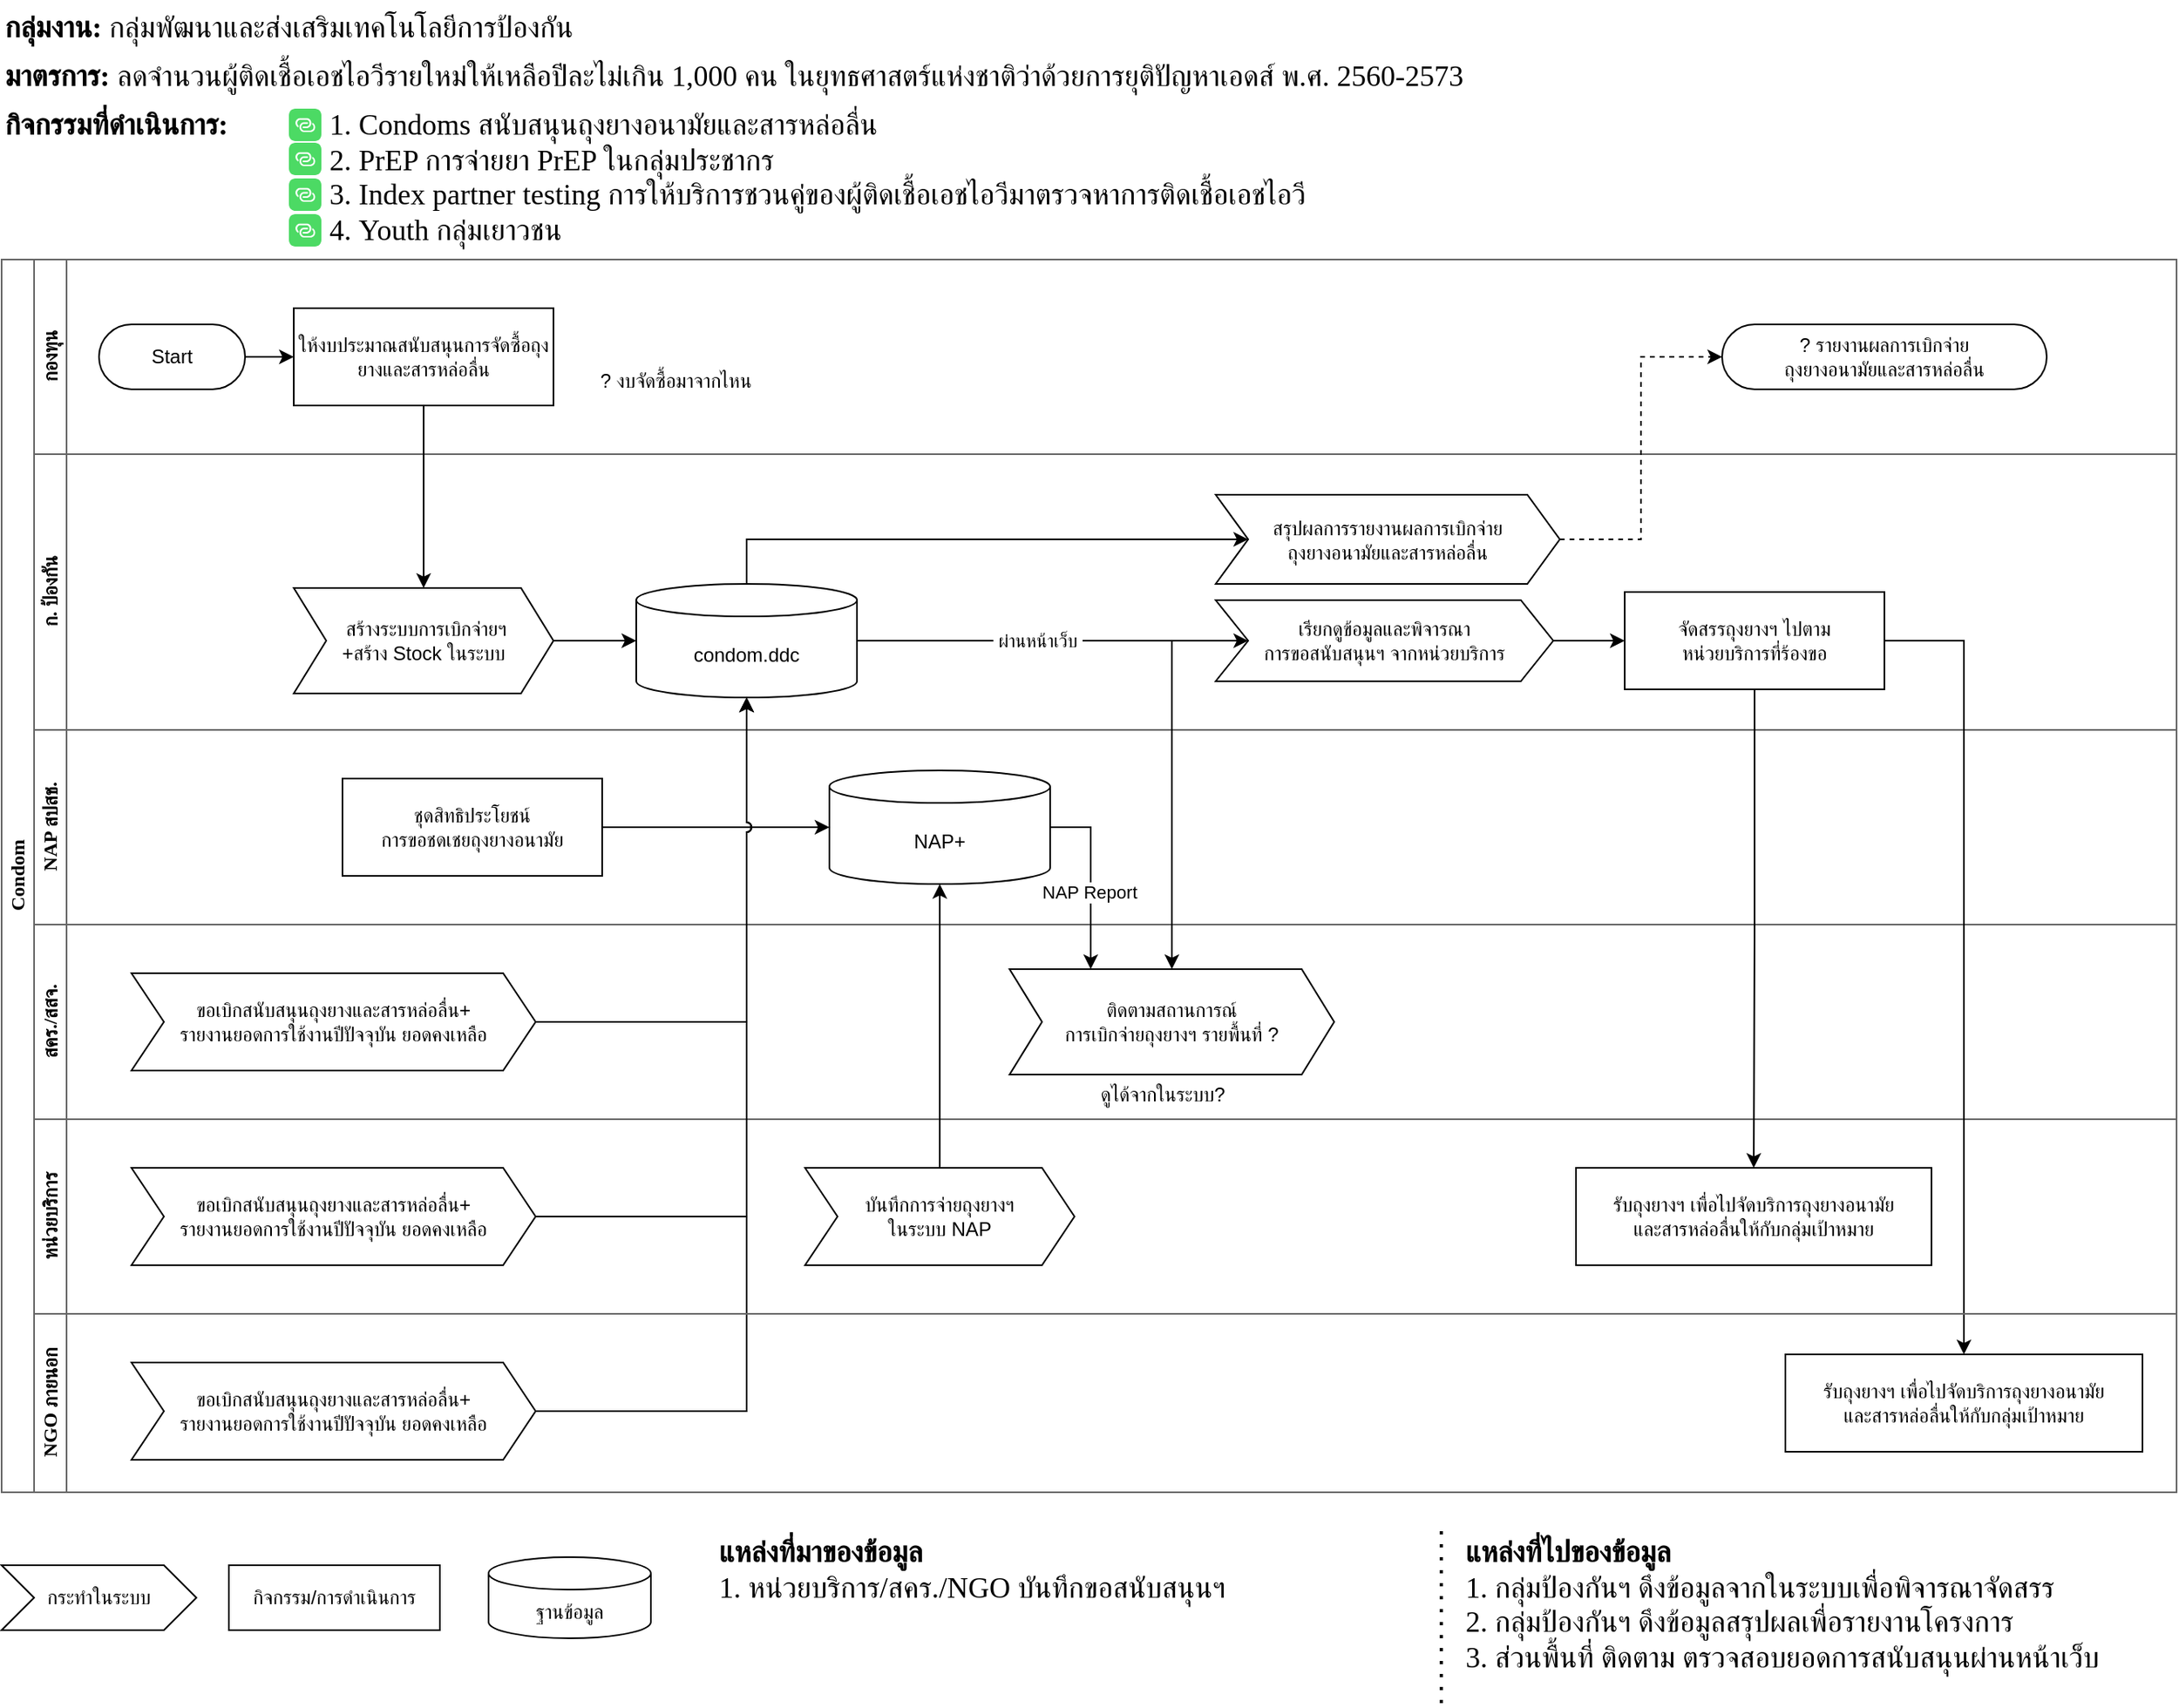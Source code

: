 <mxfile version="22.1.18" type="github" pages="4">
  <diagram id="prtHgNgQTEPvFCAcTncT" name="Condoms">
    <mxGraphModel dx="826" dy="459" grid="1" gridSize="10" guides="1" tooltips="1" connect="1" arrows="1" fold="1" page="1" pageScale="1" pageWidth="827" pageHeight="1169" math="0" shadow="0">
      <root>
        <mxCell id="0" />
        <mxCell id="1" parent="0" />
        <mxCell id="dNxyNK7c78bLwvsdeMH5-19" value="Condom" style="swimlane;html=1;childLayout=stackLayout;resizeParent=1;resizeParentMax=0;horizontal=0;startSize=20;horizontalStack=0;fontFamily=Tahoma;strokeColor=#666666;" parent="1" vertex="1">
          <mxGeometry x="40" y="200" width="1340" height="760" as="geometry" />
        </mxCell>
        <mxCell id="dNxyNK7c78bLwvsdeMH5-20" value="กองทุน" style="swimlane;html=1;startSize=20;horizontal=0;fontFamily=Tahoma;strokeColor=#666666;" parent="dNxyNK7c78bLwvsdeMH5-19" vertex="1">
          <mxGeometry x="20" width="1320" height="120" as="geometry" />
        </mxCell>
        <mxCell id="vW1-sG7XQybwzOpCdIC6-39" style="edgeStyle=orthogonalEdgeStyle;rounded=0;orthogonalLoop=1;jettySize=auto;html=1;" parent="dNxyNK7c78bLwvsdeMH5-20" source="vW1-sG7XQybwzOpCdIC6-2" target="vW1-sG7XQybwzOpCdIC6-4" edge="1">
          <mxGeometry relative="1" as="geometry" />
        </mxCell>
        <mxCell id="vW1-sG7XQybwzOpCdIC6-2" value="Start" style="rounded=1;whiteSpace=wrap;html=1;arcSize=50;" parent="dNxyNK7c78bLwvsdeMH5-20" vertex="1">
          <mxGeometry x="40" y="40" width="90" height="40" as="geometry" />
        </mxCell>
        <mxCell id="vW1-sG7XQybwzOpCdIC6-3" style="edgeStyle=orthogonalEdgeStyle;rounded=0;orthogonalLoop=1;jettySize=auto;html=1;exitX=0.5;exitY=1;exitDx=0;exitDy=0;" parent="dNxyNK7c78bLwvsdeMH5-20" source="vW1-sG7XQybwzOpCdIC6-2" target="vW1-sG7XQybwzOpCdIC6-2" edge="1">
          <mxGeometry relative="1" as="geometry" />
        </mxCell>
        <mxCell id="vW1-sG7XQybwzOpCdIC6-4" value="ให้งบประมาณสนับสนุนการจัดซื้อถุงยางและสารหล่อลื่น" style="rounded=0;whiteSpace=wrap;html=1;" parent="dNxyNK7c78bLwvsdeMH5-20" vertex="1">
          <mxGeometry x="160" y="30" width="160" height="60" as="geometry" />
        </mxCell>
        <mxCell id="HEFYjMU2fkNLsEg8FPOW-6" value="? งบจัดซื้อมาจากไหน" style="text;html=1;align=center;verticalAlign=middle;resizable=0;points=[];autosize=1;strokeColor=none;fillColor=none;" parent="dNxyNK7c78bLwvsdeMH5-20" vertex="1">
          <mxGeometry x="330" y="60" width="130" height="30" as="geometry" />
        </mxCell>
        <mxCell id="dQZI6s-5HtwPCw9mTZus-6" value="? รายงานผลการเบิกจ่าย&lt;br style=&quot;border-color: var(--border-color);&quot;&gt;ถุงยางอนามัยและสารหล่อลื่น" style="rounded=1;whiteSpace=wrap;html=1;arcSize=50;" vertex="1" parent="dNxyNK7c78bLwvsdeMH5-20">
          <mxGeometry x="1040" y="40" width="200" height="40" as="geometry" />
        </mxCell>
        <mxCell id="vW1-sG7XQybwzOpCdIC6-5" value="ก. ป้องกัน" style="swimlane;html=1;startSize=20;horizontal=0;fontFamily=Tahoma;strokeColor=#666666;" parent="dNxyNK7c78bLwvsdeMH5-19" vertex="1">
          <mxGeometry x="20" y="120" width="1320" height="170" as="geometry" />
        </mxCell>
        <mxCell id="vW1-sG7XQybwzOpCdIC6-7" style="edgeStyle=orthogonalEdgeStyle;rounded=0;orthogonalLoop=1;jettySize=auto;html=1;exitX=0.5;exitY=1;exitDx=0;exitDy=0;" parent="vW1-sG7XQybwzOpCdIC6-5" edge="1">
          <mxGeometry relative="1" as="geometry">
            <mxPoint x="85" y="80" as="sourcePoint" />
            <mxPoint x="85" y="80" as="targetPoint" />
          </mxGeometry>
        </mxCell>
        <mxCell id="vW1-sG7XQybwzOpCdIC6-33" style="edgeStyle=orthogonalEdgeStyle;rounded=0;orthogonalLoop=1;jettySize=auto;html=1;entryX=0;entryY=0.5;entryDx=0;entryDy=0;exitX=1;exitY=0.5;exitDx=0;exitDy=0;" parent="vW1-sG7XQybwzOpCdIC6-5" source="vW1-sG7XQybwzOpCdIC6-44" target="vW1-sG7XQybwzOpCdIC6-11" edge="1">
          <mxGeometry relative="1" as="geometry">
            <mxPoint x="940" y="95" as="sourcePoint" />
          </mxGeometry>
        </mxCell>
        <mxCell id="vW1-sG7XQybwzOpCdIC6-11" value="จัดสรรถุงยางฯ ไปตาม&lt;br&gt;หน่วยบริการที่ร้องขอ" style="rounded=0;whiteSpace=wrap;html=1;" parent="vW1-sG7XQybwzOpCdIC6-5" vertex="1">
          <mxGeometry x="980" y="85" width="160" height="60" as="geometry" />
        </mxCell>
        <mxCell id="vW1-sG7XQybwzOpCdIC6-27" style="edgeStyle=orthogonalEdgeStyle;rounded=0;orthogonalLoop=1;jettySize=auto;html=1;entryX=0;entryY=0.5;entryDx=0;entryDy=0;" parent="vW1-sG7XQybwzOpCdIC6-5" source="vW1-sG7XQybwzOpCdIC6-21" target="vW1-sG7XQybwzOpCdIC6-44" edge="1">
          <mxGeometry relative="1" as="geometry">
            <mxPoint x="780" y="95" as="targetPoint" />
          </mxGeometry>
        </mxCell>
        <mxCell id="HEFYjMU2fkNLsEg8FPOW-5" style="edgeStyle=orthogonalEdgeStyle;rounded=0;orthogonalLoop=1;jettySize=auto;html=1;exitX=0.5;exitY=0;exitDx=0;exitDy=0;exitPerimeter=0;" parent="vW1-sG7XQybwzOpCdIC6-5" source="vW1-sG7XQybwzOpCdIC6-21" target="HEFYjMU2fkNLsEg8FPOW-3" edge="1">
          <mxGeometry relative="1" as="geometry">
            <mxPoint x="510" y="110" as="sourcePoint" />
            <mxPoint x="720" y="50" as="targetPoint" />
          </mxGeometry>
        </mxCell>
        <mxCell id="vW1-sG7XQybwzOpCdIC6-21" value="condom.ddc" style="shape=cylinder3;whiteSpace=wrap;html=1;boundedLbl=1;backgroundOutline=1;size=10;" parent="vW1-sG7XQybwzOpCdIC6-5" vertex="1">
          <mxGeometry x="371" y="80" width="136" height="70" as="geometry" />
        </mxCell>
        <mxCell id="vW1-sG7XQybwzOpCdIC6-26" style="edgeStyle=orthogonalEdgeStyle;rounded=0;orthogonalLoop=1;jettySize=auto;html=1;exitX=1;exitY=0.5;exitDx=0;exitDy=0;entryX=0;entryY=0.5;entryDx=0;entryDy=0;entryPerimeter=0;" parent="vW1-sG7XQybwzOpCdIC6-5" source="vW1-sG7XQybwzOpCdIC6-41" target="vW1-sG7XQybwzOpCdIC6-21" edge="1">
          <mxGeometry relative="1" as="geometry">
            <mxPoint x="320" y="95" as="sourcePoint" />
          </mxGeometry>
        </mxCell>
        <mxCell id="vW1-sG7XQybwzOpCdIC6-41" value="&amp;nbsp;สร้างระบบการเบิกจ่ายฯ&lt;br&gt;+สร้าง Stock ในระบบ" style="shape=step;perimeter=stepPerimeter;whiteSpace=wrap;html=1;fixedSize=1;" parent="vW1-sG7XQybwzOpCdIC6-5" vertex="1">
          <mxGeometry x="160" y="82.5" width="160" height="65" as="geometry" />
        </mxCell>
        <mxCell id="vW1-sG7XQybwzOpCdIC6-44" value="เรียกดูข้อมูลและพิจารณา&lt;br style=&quot;border-color: var(--border-color);&quot;&gt;การขอสนับสนุนฯ จากหน่วยบริการ" style="shape=step;perimeter=stepPerimeter;whiteSpace=wrap;html=1;fixedSize=1;" parent="vW1-sG7XQybwzOpCdIC6-5" vertex="1">
          <mxGeometry x="728" y="90" width="208" height="50" as="geometry" />
        </mxCell>
        <mxCell id="HEFYjMU2fkNLsEg8FPOW-3" value="สรุปผลการรายงานผลการเบิกจ่าย&lt;br&gt;ถุงยางอนามัยและสารหล่อลื่น" style="shape=step;perimeter=stepPerimeter;whiteSpace=wrap;html=1;fixedSize=1;" parent="vW1-sG7XQybwzOpCdIC6-5" vertex="1">
          <mxGeometry x="728" y="25" width="212" height="55" as="geometry" />
        </mxCell>
        <mxCell id="dNxyNK7c78bLwvsdeMH5-21" value="NAP สปสช." style="swimlane;html=1;startSize=20;horizontal=0;fontFamily=Tahoma;strokeColor=#666666;" parent="dNxyNK7c78bLwvsdeMH5-19" vertex="1">
          <mxGeometry x="20" y="290" width="1320" height="120" as="geometry">
            <mxRectangle x="20" y="240" width="610" height="30" as="alternateBounds" />
          </mxGeometry>
        </mxCell>
        <mxCell id="vW1-sG7XQybwzOpCdIC6-28" value="NAP+" style="shape=cylinder3;whiteSpace=wrap;html=1;boundedLbl=1;backgroundOutline=1;size=10;" parent="dNxyNK7c78bLwvsdeMH5-21" vertex="1">
          <mxGeometry x="490" y="25" width="136" height="70" as="geometry" />
        </mxCell>
        <mxCell id="HEFYjMU2fkNLsEg8FPOW-1" value="ชุดสิทธิประโยชน์&lt;br&gt;การขอชดเชยถุงยางอนามัย" style="rounded=0;whiteSpace=wrap;html=1;" parent="dNxyNK7c78bLwvsdeMH5-21" vertex="1">
          <mxGeometry x="190" y="30" width="160" height="60" as="geometry" />
        </mxCell>
        <mxCell id="jA2d7YymJRjin36Otq6Y-1" style="edgeStyle=orthogonalEdgeStyle;rounded=0;orthogonalLoop=1;jettySize=auto;html=1;entryX=0;entryY=0.5;entryDx=0;entryDy=0;shadow=0;noJump=0;comic=0;enumerate=0;orthogonal=0;flowAnimation=0;ignoreEdge=0;snapToPoint=0;fixDash=0;backgroundOutline=0;metaEdit=0;jumpStyle=arc;exitX=1;exitY=0.5;exitDx=0;exitDy=0;entryPerimeter=0;" edge="1" parent="dNxyNK7c78bLwvsdeMH5-21" source="HEFYjMU2fkNLsEg8FPOW-1" target="vW1-sG7XQybwzOpCdIC6-28">
          <mxGeometry relative="1" as="geometry">
            <mxPoint x="360" y="60" as="sourcePoint" />
            <mxPoint x="354" y="421" as="targetPoint" />
          </mxGeometry>
        </mxCell>
        <mxCell id="dNxyNK7c78bLwvsdeMH5-22" value="สคร./สสจ." style="swimlane;html=1;startSize=20;horizontal=0;fontFamily=Tahoma;strokeColor=#666666;" parent="dNxyNK7c78bLwvsdeMH5-19" vertex="1">
          <mxGeometry x="20" y="410" width="1320" height="120" as="geometry" />
        </mxCell>
        <mxCell id="vW1-sG7XQybwzOpCdIC6-45" value="ติดตามสถานการณ์&lt;br&gt;การเบิกจ่ายถุงยางฯ รายพื้นที่ ?" style="shape=step;perimeter=stepPerimeter;whiteSpace=wrap;html=1;fixedSize=1;" parent="dNxyNK7c78bLwvsdeMH5-22" vertex="1">
          <mxGeometry x="601" y="27.5" width="200" height="65" as="geometry" />
        </mxCell>
        <mxCell id="vW1-sG7XQybwzOpCdIC6-49" value="ขอเบิกสนับสนุนถุงยางและสารหล่อลื่น+&lt;br&gt;รายงานยอดการใช้งานปีปัจจุบัน ยอดคงเหลือ" style="shape=step;perimeter=stepPerimeter;whiteSpace=wrap;html=1;fixedSize=1;" parent="dNxyNK7c78bLwvsdeMH5-22" vertex="1">
          <mxGeometry x="60" y="30" width="249" height="60" as="geometry" />
        </mxCell>
        <mxCell id="N4G9scYONlkcWSuko7sz-1" value="ดูได้จากในระบบ?" style="text;html=1;align=center;verticalAlign=middle;resizable=0;points=[];autosize=1;strokeColor=none;fillColor=none;" vertex="1" parent="dNxyNK7c78bLwvsdeMH5-22">
          <mxGeometry x="640" y="90" width="110" height="30" as="geometry" />
        </mxCell>
        <mxCell id="EJFhG_xvfswVd12eMsBA-1" value="หน่วยบริการ" style="swimlane;html=1;startSize=20;horizontal=0;fontFamily=Tahoma;strokeColor=#666666;" parent="dNxyNK7c78bLwvsdeMH5-19" vertex="1">
          <mxGeometry x="20" y="530" width="1320" height="120" as="geometry" />
        </mxCell>
        <mxCell id="vW1-sG7XQybwzOpCdIC6-31" value="รับถุงยางฯ เพื่อไปจัดบริการถุงยางอนามัย&lt;br&gt;และสารหล่อลื่นให้กับกลุ่มเป้าหมาย" style="rounded=0;whiteSpace=wrap;html=1;" parent="EJFhG_xvfswVd12eMsBA-1" vertex="1">
          <mxGeometry x="950" y="30" width="219" height="60" as="geometry" />
        </mxCell>
        <mxCell id="vW1-sG7XQybwzOpCdIC6-46" value="บันทึกการจ่ายถุงยางฯ&lt;br style=&quot;border-color: var(--border-color);&quot;&gt;ในระบบ NAP" style="shape=step;perimeter=stepPerimeter;whiteSpace=wrap;html=1;fixedSize=1;" parent="EJFhG_xvfswVd12eMsBA-1" vertex="1">
          <mxGeometry x="475" y="30" width="166" height="60" as="geometry" />
        </mxCell>
        <mxCell id="vW1-sG7XQybwzOpCdIC6-47" value="ขอเบิกสนับสนุนถุงยางและสารหล่อลื่น+&lt;br style=&quot;border-color: var(--border-color);&quot;&gt;รายงานยอดการใช้งานปีปัจจุบัน ยอดคงเหลือ" style="shape=step;perimeter=stepPerimeter;whiteSpace=wrap;html=1;fixedSize=1;" parent="EJFhG_xvfswVd12eMsBA-1" vertex="1">
          <mxGeometry x="60" y="30" width="249" height="60" as="geometry" />
        </mxCell>
        <mxCell id="vW1-sG7XQybwzOpCdIC6-22" style="edgeStyle=orthogonalEdgeStyle;rounded=0;orthogonalLoop=1;jettySize=auto;html=1;entryX=0.5;entryY=1;entryDx=0;entryDy=0;entryPerimeter=0;exitX=1;exitY=0.5;exitDx=0;exitDy=0;jumpStyle=arc;" parent="dNxyNK7c78bLwvsdeMH5-19" source="vW1-sG7XQybwzOpCdIC6-48" target="vW1-sG7XQybwzOpCdIC6-21" edge="1">
          <mxGeometry relative="1" as="geometry">
            <mxPoint x="340" y="660" as="sourcePoint" />
          </mxGeometry>
        </mxCell>
        <mxCell id="vW1-sG7XQybwzOpCdIC6-23" style="edgeStyle=orthogonalEdgeStyle;rounded=0;orthogonalLoop=1;jettySize=auto;html=1;entryX=0.5;entryY=1;entryDx=0;entryDy=0;entryPerimeter=0;exitX=1;exitY=0.5;exitDx=0;exitDy=0;jumpStyle=arc;" parent="dNxyNK7c78bLwvsdeMH5-19" source="vW1-sG7XQybwzOpCdIC6-47" target="vW1-sG7XQybwzOpCdIC6-21" edge="1">
          <mxGeometry relative="1" as="geometry">
            <mxPoint x="340" y="530" as="sourcePoint" />
          </mxGeometry>
        </mxCell>
        <mxCell id="vW1-sG7XQybwzOpCdIC6-25" style="edgeStyle=orthogonalEdgeStyle;rounded=0;orthogonalLoop=1;jettySize=auto;html=1;entryX=0.5;entryY=0;entryDx=0;entryDy=0;" parent="dNxyNK7c78bLwvsdeMH5-19" source="vW1-sG7XQybwzOpCdIC6-4" target="vW1-sG7XQybwzOpCdIC6-41" edge="1">
          <mxGeometry relative="1" as="geometry">
            <mxPoint x="260" y="150" as="targetPoint" />
          </mxGeometry>
        </mxCell>
        <mxCell id="vW1-sG7XQybwzOpCdIC6-29" style="edgeStyle=orthogonalEdgeStyle;rounded=0;orthogonalLoop=1;jettySize=auto;html=1;entryX=0.5;entryY=1;entryDx=0;entryDy=0;entryPerimeter=0;exitX=0.5;exitY=0;exitDx=0;exitDy=0;" parent="dNxyNK7c78bLwvsdeMH5-19" source="vW1-sG7XQybwzOpCdIC6-46" target="vW1-sG7XQybwzOpCdIC6-28" edge="1">
          <mxGeometry relative="1" as="geometry">
            <mxPoint x="577" y="510" as="sourcePoint" />
          </mxGeometry>
        </mxCell>
        <mxCell id="vW1-sG7XQybwzOpCdIC6-34" style="edgeStyle=orthogonalEdgeStyle;rounded=0;orthogonalLoop=1;jettySize=auto;html=1;exitX=0.5;exitY=1;exitDx=0;exitDy=0;" parent="dNxyNK7c78bLwvsdeMH5-19" source="vW1-sG7XQybwzOpCdIC6-11" target="vW1-sG7XQybwzOpCdIC6-31" edge="1">
          <mxGeometry relative="1" as="geometry" />
        </mxCell>
        <mxCell id="vW1-sG7XQybwzOpCdIC6-35" style="edgeStyle=orthogonalEdgeStyle;rounded=0;orthogonalLoop=1;jettySize=auto;html=1;exitX=1;exitY=0.5;exitDx=0;exitDy=0;" parent="dNxyNK7c78bLwvsdeMH5-19" source="vW1-sG7XQybwzOpCdIC6-11" target="vW1-sG7XQybwzOpCdIC6-32" edge="1">
          <mxGeometry relative="1" as="geometry" />
        </mxCell>
        <mxCell id="vW1-sG7XQybwzOpCdIC6-38" style="edgeStyle=orthogonalEdgeStyle;rounded=0;orthogonalLoop=1;jettySize=auto;html=1;entryX=0.5;entryY=0;entryDx=0;entryDy=0;" parent="dNxyNK7c78bLwvsdeMH5-19" source="vW1-sG7XQybwzOpCdIC6-21" target="vW1-sG7XQybwzOpCdIC6-45" edge="1">
          <mxGeometry relative="1" as="geometry">
            <mxPoint x="712" y="390" as="targetPoint" />
          </mxGeometry>
        </mxCell>
        <mxCell id="0nTFtlL1Q_DYryvuO4ni-4" value="&amp;nbsp;ผ่านหน้าเว็บ&amp;nbsp;" style="edgeLabel;html=1;align=center;verticalAlign=middle;resizable=0;points=[];" vertex="1" connectable="0" parent="vW1-sG7XQybwzOpCdIC6-38">
          <mxGeometry x="-0.441" relative="1" as="geometry">
            <mxPoint as="offset" />
          </mxGeometry>
        </mxCell>
        <mxCell id="vW1-sG7XQybwzOpCdIC6-40" style="edgeStyle=orthogonalEdgeStyle;rounded=0;orthogonalLoop=1;jettySize=auto;html=1;exitX=1;exitY=0.5;exitDx=0;exitDy=0;exitPerimeter=0;entryX=0.25;entryY=0;entryDx=0;entryDy=0;" parent="dNxyNK7c78bLwvsdeMH5-19" source="vW1-sG7XQybwzOpCdIC6-28" target="vW1-sG7XQybwzOpCdIC6-45" edge="1">
          <mxGeometry relative="1" as="geometry">
            <mxPoint x="721" y="300" as="targetPoint" />
          </mxGeometry>
        </mxCell>
        <mxCell id="a_b8Sz37suzuglazINzR-1" value="&amp;nbsp;NAP Report&amp;nbsp;" style="edgeLabel;html=1;align=center;verticalAlign=middle;resizable=0;points=[];" vertex="1" connectable="0" parent="vW1-sG7XQybwzOpCdIC6-40">
          <mxGeometry x="-0.137" y="-2" relative="1" as="geometry">
            <mxPoint x="1" y="16" as="offset" />
          </mxGeometry>
        </mxCell>
        <mxCell id="EJFhG_xvfswVd12eMsBA-5" value="NGO ภายนอก" style="swimlane;html=1;startSize=20;horizontal=0;fontFamily=Tahoma;strokeColor=#666666;" parent="dNxyNK7c78bLwvsdeMH5-19" vertex="1">
          <mxGeometry x="20" y="650" width="1320" height="110" as="geometry" />
        </mxCell>
        <mxCell id="vW1-sG7XQybwzOpCdIC6-32" value="รับถุงยางฯ เพื่อไปจัดบริการถุงยางอนามัย&lt;br style=&quot;border-color: var(--border-color);&quot;&gt;และสารหล่อลื่นให้กับกลุ่มเป้าหมาย" style="rounded=0;whiteSpace=wrap;html=1;" parent="EJFhG_xvfswVd12eMsBA-5" vertex="1">
          <mxGeometry x="1079" y="25" width="220" height="60" as="geometry" />
        </mxCell>
        <mxCell id="vW1-sG7XQybwzOpCdIC6-48" value="ขอเบิกสนับสนุนถุงยางและสารหล่อลื่น+&lt;br style=&quot;border-color: var(--border-color);&quot;&gt;รายงานยอดการใช้งานปีปัจจุบัน ยอดคงเหลือ" style="shape=step;perimeter=stepPerimeter;whiteSpace=wrap;html=1;fixedSize=1;" parent="EJFhG_xvfswVd12eMsBA-5" vertex="1">
          <mxGeometry x="60" y="30" width="249" height="60" as="geometry" />
        </mxCell>
        <mxCell id="vW1-sG7XQybwzOpCdIC6-50" style="edgeStyle=orthogonalEdgeStyle;rounded=0;orthogonalLoop=1;jettySize=auto;html=1;entryX=0.5;entryY=1;entryDx=0;entryDy=0;entryPerimeter=0;jumpStyle=arc;" parent="dNxyNK7c78bLwvsdeMH5-19" source="vW1-sG7XQybwzOpCdIC6-49" target="vW1-sG7XQybwzOpCdIC6-21" edge="1">
          <mxGeometry relative="1" as="geometry" />
        </mxCell>
        <mxCell id="dQZI6s-5HtwPCw9mTZus-10" style="edgeStyle=orthogonalEdgeStyle;rounded=0;orthogonalLoop=1;jettySize=auto;html=1;entryX=0;entryY=0.5;entryDx=0;entryDy=0;dashed=1;" edge="1" parent="dNxyNK7c78bLwvsdeMH5-19" source="HEFYjMU2fkNLsEg8FPOW-3" target="dQZI6s-5HtwPCw9mTZus-6">
          <mxGeometry relative="1" as="geometry" />
        </mxCell>
        <mxCell id="dQZI6s-5HtwPCw9mTZus-2" value="มาตรการ:&amp;nbsp;&lt;span style=&quot;font-weight: normal;&quot;&gt;ลดจำนวนผู้ติดเชื้อเอชไอวีรายใหม่ให้เหลือปีละไม่เกิน 1,000 คน ในยุทธศาสตร์แห่งชาติว่าด้วยการยุติปัญหาเอดส์ พ.ศ. 2560-2573&lt;/span&gt;" style="text;html=1;strokeColor=none;fillColor=none;align=left;verticalAlign=top;whiteSpace=wrap;rounded=0;fontFamily=Tahoma;fontStyle=1;fontSize=18;" vertex="1" parent="1">
          <mxGeometry x="40" y="70" width="1280" height="30" as="geometry" />
        </mxCell>
        <mxCell id="dQZI6s-5HtwPCw9mTZus-3" value="กลุ่มงาน:&amp;nbsp;&lt;span style=&quot;font-weight: normal;&quot;&gt;กลุ่มพัฒนาและส่งเสริมเทคโนโลยีการป้องกัน&lt;/span&gt;" style="text;html=1;strokeColor=none;fillColor=none;align=left;verticalAlign=top;whiteSpace=wrap;rounded=0;fontFamily=Tahoma;fontStyle=1;fontSize=18;" vertex="1" parent="1">
          <mxGeometry x="40" y="40" width="1280" height="30" as="geometry" />
        </mxCell>
        <mxCell id="dQZI6s-5HtwPCw9mTZus-4" value="กิจกรรมที่ดำเนินการ:&amp;nbsp;" style="text;html=1;strokeColor=none;fillColor=none;align=left;verticalAlign=top;whiteSpace=wrap;rounded=0;fontFamily=Tahoma;fontStyle=1;fontSize=18;" vertex="1" parent="1">
          <mxGeometry x="40" y="100" width="200" height="30" as="geometry" />
        </mxCell>
        <UserObject label="1. Condoms&amp;nbsp;สนับสนุนถุงยางอนามัยและสารหล่อลื่น&lt;br&gt;2.&amp;nbsp;PrEP การจ่ายยา PrEP ในกลุ่มประชากร&lt;br&gt;3.&amp;nbsp;Index partner testing&amp;nbsp;การให้บริการชวนคู่ของผู้ติดเชื้อเอชไอวีมาตรวจหาการติดเชื้อเอชไอวี&lt;br&gt;4.&amp;nbsp;Youth กลุ่มเยาวชน&amp;nbsp;" id="dQZI6s-5HtwPCw9mTZus-5">
          <mxCell style="text;html=1;strokeColor=none;fillColor=none;align=left;verticalAlign=top;whiteSpace=wrap;rounded=0;fontFamily=Tahoma;fontStyle=0;fontSize=18;" vertex="1" parent="1">
            <mxGeometry x="240" y="100" width="920" height="90" as="geometry" />
          </mxCell>
        </UserObject>
        <mxCell id="dQZI6s-5HtwPCw9mTZus-7" value="กระทำในระบบ" style="shape=step;perimeter=stepPerimeter;whiteSpace=wrap;html=1;fixedSize=1;" vertex="1" parent="1">
          <mxGeometry x="40" y="1005" width="120" height="40" as="geometry" />
        </mxCell>
        <mxCell id="dQZI6s-5HtwPCw9mTZus-8" value="กิจกรรม/การดำเนินการ" style="rounded=0;whiteSpace=wrap;html=1;" vertex="1" parent="1">
          <mxGeometry x="180" y="1005" width="130" height="40" as="geometry" />
        </mxCell>
        <mxCell id="dQZI6s-5HtwPCw9mTZus-9" value="ฐานข้อมูล" style="shape=cylinder3;whiteSpace=wrap;html=1;boundedLbl=1;backgroundOutline=1;size=10;" vertex="1" parent="1">
          <mxGeometry x="340" y="1000" width="100" height="50" as="geometry" />
        </mxCell>
        <mxCell id="yyZj5BJA8v-fTfeoFuPs-1" value="&lt;b&gt;แหล่งที่มาของข้อมูล&lt;/b&gt;&lt;br&gt;1. หน่วยบริการ/สคร./NGO บันทึกขอสนับสนุนฯ" style="text;html=1;strokeColor=none;fillColor=none;align=left;verticalAlign=top;whiteSpace=wrap;rounded=0;fontFamily=Tahoma;fontStyle=0;fontSize=18;" vertex="1" parent="1">
          <mxGeometry x="480" y="980" width="440" height="90" as="geometry" />
        </mxCell>
        <mxCell id="yyZj5BJA8v-fTfeoFuPs-2" value="&lt;b&gt;แหล่งที่ไปของข้อมูล&lt;br&gt;&lt;/b&gt;1. กลุ่มป้องกันฯ ดึงข้อมูลจากในระบบเพื่อพิจารณาจัดสรร&lt;br&gt;2. กลุ่มป้องกันฯ&amp;nbsp;ดึงข้อมูลสรุปผลเพื่อรายงานโครงการ&lt;br&gt;3. ส่วนพื้นที่ ติดตาม ตรวจสอบยอดการสนับสนุนผ่านหน้าเว็บ" style="text;html=1;strokeColor=none;fillColor=none;align=left;verticalAlign=top;whiteSpace=wrap;rounded=0;fontFamily=Tahoma;fontStyle=0;fontSize=18;" vertex="1" parent="1">
          <mxGeometry x="940" y="980" width="440" height="90" as="geometry" />
        </mxCell>
        <mxCell id="yyZj5BJA8v-fTfeoFuPs-3" value="" style="endArrow=none;dashed=1;html=1;dashPattern=1 3;strokeWidth=2;rounded=0;" edge="1" parent="1">
          <mxGeometry width="50" height="50" relative="1" as="geometry">
            <mxPoint x="927" y="1090" as="sourcePoint" />
            <mxPoint x="927" y="980" as="targetPoint" />
          </mxGeometry>
        </mxCell>
        <UserObject label="" link="data:page/id,prtHgNgQTEPvFCAcTncT" id="y2K0btyQi23rZqNO252V-2">
          <mxCell style="html=1;strokeWidth=1;shadow=0;dashed=0;shape=mxgraph.ios7.misc.link;fillColor=#4CDA64;strokeColor=none;buttonText=;strokeColor2=#222222;fontColor=#222222;fontSize=8;verticalLabelPosition=bottom;verticalAlign=top;align=center;sketch=0;" vertex="1" parent="1">
            <mxGeometry x="217" y="107" width="20" height="20" as="geometry" />
          </mxCell>
        </UserObject>
        <UserObject label="" link="data:page/id,7i-LERVDmYqNg7XQ0lNa" id="y2K0btyQi23rZqNO252V-3">
          <mxCell style="html=1;strokeWidth=1;shadow=0;dashed=0;shape=mxgraph.ios7.misc.link;fillColor=#4CDA64;strokeColor=none;buttonText=;strokeColor2=#222222;fontColor=#222222;fontSize=8;verticalLabelPosition=bottom;verticalAlign=top;align=center;sketch=0;" vertex="1" parent="1">
            <mxGeometry x="217" y="128" width="20" height="20" as="geometry" />
          </mxCell>
        </UserObject>
        <UserObject label="" link="data:page/id,HAeoyOpSyOvsjUOocYrg" id="y2K0btyQi23rZqNO252V-4">
          <mxCell style="html=1;strokeWidth=1;shadow=0;dashed=0;shape=mxgraph.ios7.misc.link;fillColor=#4CDA64;strokeColor=none;buttonText=;strokeColor2=#222222;fontColor=#222222;fontSize=8;verticalLabelPosition=bottom;verticalAlign=top;align=center;sketch=0;" vertex="1" parent="1">
            <mxGeometry x="217" y="150" width="20" height="20" as="geometry" />
          </mxCell>
        </UserObject>
        <UserObject label="" link="data:page/id,YElmQMGVYzcu0724_LoY" id="y2K0btyQi23rZqNO252V-5">
          <mxCell style="html=1;strokeWidth=1;shadow=0;dashed=0;shape=mxgraph.ios7.misc.link;fillColor=#4CDA64;strokeColor=none;buttonText=;strokeColor2=#222222;fontColor=#222222;fontSize=8;verticalLabelPosition=bottom;verticalAlign=top;align=center;sketch=0;" vertex="1" parent="1">
            <mxGeometry x="217" y="172" width="20" height="20" as="geometry" />
          </mxCell>
        </UserObject>
      </root>
    </mxGraphModel>
  </diagram>
  <diagram id="7i-LERVDmYqNg7XQ0lNa" name="PrEP">
    <mxGraphModel dx="723" dy="402" grid="1" gridSize="10" guides="1" tooltips="1" connect="1" arrows="1" fold="1" page="1" pageScale="1" pageWidth="850" pageHeight="1100" math="0" shadow="0">
      <root>
        <mxCell id="0" />
        <mxCell id="1" parent="0" />
        <mxCell id="iYbuata2bx76US4o_usM-1" value="PrEP" style="swimlane;html=1;childLayout=stackLayout;resizeParent=1;resizeParentMax=0;horizontal=0;startSize=20;horizontalStack=0;fontFamily=Tahoma;strokeColor=#666666;" parent="1" vertex="1">
          <mxGeometry x="40" y="200" width="1420" height="740" as="geometry" />
        </mxCell>
        <mxCell id="iYbuata2bx76US4o_usM-2" value="แหล่งที่มาของยาฯ" style="swimlane;html=1;startSize=20;horizontal=0;fontFamily=Tahoma;strokeColor=#666666;" parent="iYbuata2bx76US4o_usM-1" vertex="1">
          <mxGeometry x="20" width="1400" height="130" as="geometry" />
        </mxCell>
        <mxCell id="iYbuata2bx76US4o_usM-3" value="&lt;span style=&quot;background-color: initial;&quot;&gt;&lt;b&gt;การจัดหา และสนับสนุนยา PrEP&lt;/b&gt;&lt;/span&gt;&lt;br&gt;&lt;p style=&quot;margin: 0px;&quot;&gt;&lt;span style=&quot;background-color: initial;&quot;&gt;ㆍกรมควบคุมโรค จะได้รับสนับสนุนยา PrEP จากกองทุนโลก ช่วงเดือนกรกฎาคม 2566&lt;/span&gt;&lt;/p&gt;&lt;p style=&quot;margin: 0px;&quot;&gt;ㆍกรมควบคุมโรค อนุมัติโครงการจัดซื้อยา PrEP เพื่อใช้ในกลุ่มนอกสิทธิบัตร์ทอง (Non - UC) ในการปิด&lt;span style=&quot;background-color: initial;&quot;&gt;ช่องว่างระหว่างรอข้อสรุปจากพระราชกฤษฎีกา จาก สปสช.&lt;/span&gt;&lt;/p&gt;? ทำ Stock เองมั้ย" style="text;html=1;align=left;verticalAlign=middle;resizable=0;points=[];autosize=1;strokeColor=none;fillColor=none;" parent="iYbuata2bx76US4o_usM-2" vertex="1">
          <mxGeometry x="40" y="30" width="800" height="70" as="geometry" />
        </mxCell>
        <mxCell id="iYbuata2bx76US4o_usM-4" value="ก. ป้องกัน" style="swimlane;html=1;startSize=20;horizontal=0;fontFamily=Tahoma;strokeColor=#666666;" parent="iYbuata2bx76US4o_usM-1" vertex="1">
          <mxGeometry x="20" y="130" width="1400" height="120" as="geometry" />
        </mxCell>
        <mxCell id="iYbuata2bx76US4o_usM-5" style="edgeStyle=orthogonalEdgeStyle;rounded=0;orthogonalLoop=1;jettySize=auto;html=1;exitX=1;exitY=0.5;exitDx=0;exitDy=0;exitPerimeter=0;" parent="iYbuata2bx76US4o_usM-4" source="iYbuata2bx76US4o_usM-6" target="iYbuata2bx76US4o_usM-10" edge="1">
          <mxGeometry relative="1" as="geometry" />
        </mxCell>
        <mxCell id="iYbuata2bx76US4o_usM-6" value="prepthai.net" style="shape=cylinder3;whiteSpace=wrap;html=1;boundedLbl=1;backgroundOutline=1;size=10;" parent="iYbuata2bx76US4o_usM-4" vertex="1">
          <mxGeometry x="280" y="25" width="136" height="70" as="geometry" />
        </mxCell>
        <mxCell id="iYbuata2bx76US4o_usM-7" value="Start" style="rounded=1;whiteSpace=wrap;html=1;arcSize=50;" parent="iYbuata2bx76US4o_usM-4" vertex="1">
          <mxGeometry x="40" y="45" width="60" height="30" as="geometry" />
        </mxCell>
        <mxCell id="iYbuata2bx76US4o_usM-9" style="edgeStyle=orthogonalEdgeStyle;rounded=0;orthogonalLoop=1;jettySize=auto;html=1;entryX=0;entryY=0.5;entryDx=0;entryDy=0;" parent="iYbuata2bx76US4o_usM-4" source="iYbuata2bx76US4o_usM-10" target="yx-2tTXC8vAOsqTGPjxq-2" edge="1">
          <mxGeometry relative="1" as="geometry">
            <mxPoint x="1220" y="60" as="targetPoint" />
          </mxGeometry>
        </mxCell>
        <mxCell id="iYbuata2bx76US4o_usM-10" value="เรียกดูรายงาน&lt;br&gt;ผลการดำเนินงาน" style="shape=step;perimeter=stepPerimeter;whiteSpace=wrap;html=1;fixedSize=1;" parent="iYbuata2bx76US4o_usM-4" vertex="1">
          <mxGeometry x="900" y="27.5" width="190" height="65" as="geometry" />
        </mxCell>
        <mxCell id="wmDhYZF2U2b0ISxtUK3Z-4" value="" style="edgeStyle=orthogonalEdgeStyle;rounded=0;orthogonalLoop=1;jettySize=auto;html=1;exitX=1;exitY=0.5;exitDx=0;exitDy=0;entryX=0;entryY=0.5;entryDx=0;entryDy=0;entryPerimeter=0;" edge="1" parent="iYbuata2bx76US4o_usM-4" source="wmDhYZF2U2b0ISxtUK3Z-3" target="iYbuata2bx76US4o_usM-6">
          <mxGeometry relative="1" as="geometry" />
        </mxCell>
        <mxCell id="wmDhYZF2U2b0ISxtUK3Z-3" value="พัฒนาระบบ&lt;br style=&quot;border-color: var(--border-color); font-family: Helvetica;&quot;&gt;&lt;span style=&quot;font-family: Helvetica;&quot;&gt;prepthai.net&lt;/span&gt;" style="rounded=0;whiteSpace=wrap;html=1;fontFamily=Tahoma;fontSize=12;fontColor=#000000;align=center;" vertex="1" parent="iYbuata2bx76US4o_usM-4">
          <mxGeometry x="140" y="35" width="90" height="50" as="geometry" />
        </mxCell>
        <mxCell id="wmDhYZF2U2b0ISxtUK3Z-2" value="" style="edgeStyle=orthogonalEdgeStyle;rounded=0;orthogonalLoop=1;jettySize=auto;html=1;fontFamily=Tahoma;exitX=1;exitY=0.5;exitDx=0;exitDy=0;entryX=0;entryY=0.5;entryDx=0;entryDy=0;" edge="1" parent="iYbuata2bx76US4o_usM-4" source="iYbuata2bx76US4o_usM-7" target="wmDhYZF2U2b0ISxtUK3Z-3">
          <mxGeometry relative="1" as="geometry">
            <mxPoint x="199" y="430" as="sourcePoint" />
            <mxPoint x="340" y="430" as="targetPoint" />
          </mxGeometry>
        </mxCell>
        <mxCell id="yx-2tTXC8vAOsqTGPjxq-2" value="วางแผน สนับสนุน ติดตาม พัฒนาศักยภาพหน่วยบริการสุขภาพในการจัดบริการเพร็พ (PrEP)" style="rounded=1;whiteSpace=wrap;html=1;arcSize=50;" vertex="1" parent="iYbuata2bx76US4o_usM-4">
          <mxGeometry x="1140" y="30" width="240" height="60" as="geometry" />
        </mxCell>
        <mxCell id="iYbuata2bx76US4o_usM-12" value="NAP สปสช." style="swimlane;html=1;startSize=20;horizontal=0;fontFamily=Tahoma;strokeColor=#666666;" parent="iYbuata2bx76US4o_usM-1" vertex="1">
          <mxGeometry x="20" y="250" width="1400" height="120" as="geometry" />
        </mxCell>
        <mxCell id="iYbuata2bx76US4o_usM-13" value="NAP+" style="shape=cylinder3;whiteSpace=wrap;html=1;boundedLbl=1;backgroundOutline=1;size=10;" parent="iYbuata2bx76US4o_usM-12" vertex="1">
          <mxGeometry x="600" y="40" width="136" height="50" as="geometry" />
        </mxCell>
        <mxCell id="iYbuata2bx76US4o_usM-15" value="สคร./สสจ." style="swimlane;html=1;startSize=20;horizontal=0;fontFamily=Tahoma;strokeColor=#666666;" parent="iYbuata2bx76US4o_usM-1" vertex="1">
          <mxGeometry x="20" y="370" width="1400" height="120" as="geometry" />
        </mxCell>
        <mxCell id="iYbuata2bx76US4o_usM-16" style="edgeStyle=orthogonalEdgeStyle;rounded=0;orthogonalLoop=1;jettySize=auto;html=1;" parent="iYbuata2bx76US4o_usM-15" source="iYbuata2bx76US4o_usM-17" target="yx-2tTXC8vAOsqTGPjxq-3" edge="1">
          <mxGeometry relative="1" as="geometry">
            <mxPoint x="1080" y="60" as="targetPoint" />
          </mxGeometry>
        </mxCell>
        <mxCell id="iYbuata2bx76US4o_usM-17" value="? ติดตามสถานการณ์&lt;br&gt;การจ่ายยาฯ รายพื้นที่&lt;br&gt;เขตฯ จังหวัด หน่วยบริการ" style="shape=step;perimeter=stepPerimeter;whiteSpace=wrap;html=1;fixedSize=1;" parent="iYbuata2bx76US4o_usM-15" vertex="1">
          <mxGeometry x="760" y="27.5" width="190" height="65" as="geometry" />
        </mxCell>
        <mxCell id="yx-2tTXC8vAOsqTGPjxq-3" value="ออกมาตรการและถ่ายทอด&lt;br style=&quot;border-color: var(--border-color); font-family: Tahoma;&quot;&gt;&lt;span style=&quot;font-family: Tahoma;&quot;&gt;ไปยังหน่วยบริการ&lt;/span&gt;" style="rounded=1;whiteSpace=wrap;html=1;arcSize=50;" vertex="1" parent="iYbuata2bx76US4o_usM-15">
          <mxGeometry x="1009" y="30" width="160" height="60" as="geometry" />
        </mxCell>
        <mxCell id="iYbuata2bx76US4o_usM-19" value="หน่วยบริการ" style="swimlane;html=1;startSize=20;horizontal=0;fontFamily=Tahoma;strokeColor=#666666;" parent="iYbuata2bx76US4o_usM-1" vertex="1">
          <mxGeometry x="20" y="490" width="1400" height="120" as="geometry" />
        </mxCell>
        <mxCell id="iYbuata2bx76US4o_usM-20" value="คีย์ข้อมูลเข้าระบบ&lt;br style=&quot;border-color: var(--border-color); font-family: Tahoma;&quot;&gt;&lt;span style=&quot;font-family: Tahoma;&quot;&gt;การจ่ายยาฯ&amp;nbsp;&lt;/span&gt;ความถี่: รายเดือน&lt;br&gt;*แล้วแต่รพ." style="shape=step;perimeter=stepPerimeter;whiteSpace=wrap;html=1;fixedSize=1;" parent="iYbuata2bx76US4o_usM-19" vertex="1">
          <mxGeometry x="60" y="27.5" width="191" height="65" as="geometry" />
        </mxCell>
        <mxCell id="iYbuata2bx76US4o_usM-21" value="คีย์ข้อมูลการจ่ายยาฯ เพื่อการ reimbursement จาก สปสช.&lt;br&gt;เป็นรายเคส" style="shape=step;perimeter=stepPerimeter;whiteSpace=wrap;html=1;fixedSize=1;" parent="iYbuata2bx76US4o_usM-19" vertex="1">
          <mxGeometry x="370" y="27.5" width="201" height="65" as="geometry" />
        </mxCell>
        <mxCell id="iYbuata2bx76US4o_usM-22" value="ติดตามสถานการณ์&lt;br&gt;การจ่ายยาฯ ของ รพ." style="shape=step;perimeter=stepPerimeter;whiteSpace=wrap;html=1;fixedSize=1;" parent="iYbuata2bx76US4o_usM-19" vertex="1">
          <mxGeometry x="586" y="27.5" width="164" height="65" as="geometry" />
        </mxCell>
        <mxCell id="iYbuata2bx76US4o_usM-23" value="NGO ภายนอก" style="swimlane;html=1;startSize=20;horizontal=0;fontFamily=Tahoma;strokeColor=#666666;" parent="iYbuata2bx76US4o_usM-1" vertex="1">
          <mxGeometry x="20" y="610" width="1400" height="130" as="geometry" />
        </mxCell>
        <mxCell id="iYbuata2bx76US4o_usM-24" value="ให้ความร่วมมือในการรายงาน&lt;br&gt;ยออดการจ่ายยาฯ เข้าระบบ" style="rounded=0;whiteSpace=wrap;html=1;fontFamily=Tahoma;fontSize=12;fontColor=#000000;align=center;" parent="iYbuata2bx76US4o_usM-23" vertex="1">
          <mxGeometry x="400" y="35" width="189" height="60" as="geometry" />
        </mxCell>
        <mxCell id="iYbuata2bx76US4o_usM-25" value="? มีการคีย์ในระบบ" style="text;html=1;align=center;verticalAlign=middle;resizable=0;points=[];autosize=1;strokeColor=none;fillColor=none;" parent="iYbuata2bx76US4o_usM-23" vertex="1">
          <mxGeometry x="439.5" y="10.5" width="110" height="30" as="geometry" />
        </mxCell>
        <mxCell id="iYbuata2bx76US4o_usM-26" style="edgeStyle=orthogonalEdgeStyle;rounded=0;orthogonalLoop=1;jettySize=auto;html=1;exitX=0;exitY=0.5;exitDx=0;exitDy=0;exitPerimeter=0;" parent="iYbuata2bx76US4o_usM-23" source="iYbuata2bx76US4o_usM-29" target="iYbuata2bx76US4o_usM-24" edge="1">
          <mxGeometry relative="1" as="geometry" />
        </mxCell>
        <mxCell id="iYbuata2bx76US4o_usM-27" value="" style="group" parent="iYbuata2bx76US4o_usM-23" vertex="1" connectable="0">
          <mxGeometry x="650" y="7.5" width="136" height="115" as="geometry" />
        </mxCell>
        <mxCell id="iYbuata2bx76US4o_usM-28" value="etc." style="shape=cylinder3;whiteSpace=wrap;html=1;boundedLbl=1;backgroundOutline=1;size=10;" parent="iYbuata2bx76US4o_usM-27" vertex="1">
          <mxGeometry y="60" width="136" height="55" as="geometry" />
        </mxCell>
        <mxCell id="iYbuata2bx76US4o_usM-29" value="PIMAN" style="shape=cylinder3;whiteSpace=wrap;html=1;boundedLbl=1;backgroundOutline=1;size=10;" parent="iYbuata2bx76US4o_usM-27" vertex="1">
          <mxGeometry y="30" width="136" height="55" as="geometry" />
        </mxCell>
        <mxCell id="iYbuata2bx76US4o_usM-30" value="TRC, IHRI" style="shape=cylinder3;whiteSpace=wrap;html=1;boundedLbl=1;backgroundOutline=1;size=10;" parent="iYbuata2bx76US4o_usM-27" vertex="1">
          <mxGeometry width="136" height="50" as="geometry" />
        </mxCell>
        <mxCell id="iYbuata2bx76US4o_usM-31" value="ติดตามสถานการณ์&lt;br&gt;การจ่ายยาฯ รายพื้นที่&lt;br&gt;เขตฯ จังหวัด หน่วยบริการ" style="shape=step;perimeter=stepPerimeter;whiteSpace=wrap;html=1;fixedSize=1;" parent="iYbuata2bx76US4o_usM-23" vertex="1">
          <mxGeometry x="60" y="30" width="190" height="65" as="geometry" />
        </mxCell>
        <mxCell id="iYbuata2bx76US4o_usM-32" value="" style="endArrow=classic;html=1;rounded=0;exitX=1;exitY=0.5;exitDx=0;exitDy=0;entryX=0.5;entryY=1;entryDx=0;entryDy=0;entryPerimeter=0;edgeStyle=orthogonalEdgeStyle;" parent="iYbuata2bx76US4o_usM-1" source="iYbuata2bx76US4o_usM-20" target="iYbuata2bx76US4o_usM-6" edge="1">
          <mxGeometry width="50" height="50" relative="1" as="geometry">
            <mxPoint x="241" y="430" as="sourcePoint" />
            <mxPoint x="500.5" y="420" as="targetPoint" />
          </mxGeometry>
        </mxCell>
        <mxCell id="iYbuata2bx76US4o_usM-33" style="edgeStyle=orthogonalEdgeStyle;rounded=0;orthogonalLoop=1;jettySize=auto;html=1;entryX=0.5;entryY=1;entryDx=0;entryDy=0;entryPerimeter=0;exitX=0;exitY=0.5;exitDx=0;exitDy=0;" parent="iYbuata2bx76US4o_usM-1" source="iYbuata2bx76US4o_usM-24" target="iYbuata2bx76US4o_usM-6" edge="1">
          <mxGeometry relative="1" as="geometry" />
        </mxCell>
        <mxCell id="iYbuata2bx76US4o_usM-34" value="" style="edgeStyle=orthogonalEdgeStyle;rounded=0;orthogonalLoop=1;jettySize=auto;html=1;exitX=1;exitY=0;exitDx=0;exitDy=47.5;exitPerimeter=0;" parent="iYbuata2bx76US4o_usM-1" source="iYbuata2bx76US4o_usM-6" target="iYbuata2bx76US4o_usM-17" edge="1">
          <mxGeometry relative="1" as="geometry" />
        </mxCell>
        <mxCell id="yx-2tTXC8vAOsqTGPjxq-5" value="&amp;nbsp;ผ่านหน้าเว็บ&amp;nbsp;" style="edgeLabel;html=1;align=center;verticalAlign=middle;resizable=0;points=[];" vertex="1" connectable="0" parent="iYbuata2bx76US4o_usM-34">
          <mxGeometry x="0.126" relative="1" as="geometry">
            <mxPoint x="13" y="2" as="offset" />
          </mxGeometry>
        </mxCell>
        <mxCell id="iYbuata2bx76US4o_usM-35" style="edgeStyle=orthogonalEdgeStyle;rounded=0;orthogonalLoop=1;jettySize=auto;html=1;entryX=0;entryY=0.5;entryDx=0;entryDy=0;entryPerimeter=0;exitX=0.5;exitY=0;exitDx=0;exitDy=0;" parent="iYbuata2bx76US4o_usM-1" source="iYbuata2bx76US4o_usM-21" target="iYbuata2bx76US4o_usM-13" edge="1">
          <mxGeometry relative="1" as="geometry" />
        </mxCell>
        <mxCell id="iYbuata2bx76US4o_usM-36" style="edgeStyle=orthogonalEdgeStyle;rounded=0;orthogonalLoop=1;jettySize=auto;html=1;entryX=0.5;entryY=0;entryDx=0;entryDy=0;exitX=1;exitY=0.5;exitDx=0;exitDy=0;exitPerimeter=0;" parent="iYbuata2bx76US4o_usM-1" source="iYbuata2bx76US4o_usM-13" target="iYbuata2bx76US4o_usM-17" edge="1">
          <mxGeometry relative="1" as="geometry" />
        </mxCell>
        <mxCell id="yx-2tTXC8vAOsqTGPjxq-6" value="&amp;nbsp;NAP Report&amp;nbsp;" style="edgeLabel;html=1;align=center;verticalAlign=middle;resizable=0;points=[];" vertex="1" connectable="0" parent="iYbuata2bx76US4o_usM-36">
          <mxGeometry x="-0.25" y="1" relative="1" as="geometry">
            <mxPoint x="-22" y="1" as="offset" />
          </mxGeometry>
        </mxCell>
        <mxCell id="iYbuata2bx76US4o_usM-37" style="edgeStyle=orthogonalEdgeStyle;rounded=0;orthogonalLoop=1;jettySize=auto;html=1;entryX=0.855;entryY=1;entryDx=0;entryDy=-2.9;entryPerimeter=0;exitX=0.5;exitY=0;exitDx=0;exitDy=0;exitPerimeter=0;" parent="iYbuata2bx76US4o_usM-1" source="iYbuata2bx76US4o_usM-13" target="iYbuata2bx76US4o_usM-6" edge="1">
          <mxGeometry relative="1" as="geometry">
            <Array as="points">
              <mxPoint x="416" y="260" />
            </Array>
          </mxGeometry>
        </mxCell>
        <mxCell id="yx-2tTXC8vAOsqTGPjxq-1" value="&amp;nbsp;? ขอข้อมูลเพื่อนำเข้ารายงานผล&amp;nbsp;" style="edgeLabel;html=1;align=center;verticalAlign=middle;resizable=0;points=[];" vertex="1" connectable="0" parent="iYbuata2bx76US4o_usM-37">
          <mxGeometry x="0.002" y="1" relative="1" as="geometry">
            <mxPoint as="offset" />
          </mxGeometry>
        </mxCell>
        <mxCell id="iYbuata2bx76US4o_usM-38" style="edgeStyle=orthogonalEdgeStyle;rounded=0;orthogonalLoop=1;jettySize=auto;html=1;entryX=0.5;entryY=0;entryDx=0;entryDy=0;" parent="iYbuata2bx76US4o_usM-1" source="iYbuata2bx76US4o_usM-13" target="iYbuata2bx76US4o_usM-22" edge="1">
          <mxGeometry relative="1" as="geometry" />
        </mxCell>
        <mxCell id="iYbuata2bx76US4o_usM-39" style="edgeStyle=elbowEdgeStyle;rounded=0;orthogonalLoop=1;jettySize=auto;html=1;exitX=0.145;exitY=1;exitDx=0;exitDy=-2.9;exitPerimeter=0;shadow=0;noJump=0;comic=0;enumerate=0;orthogonal=0;flowAnimation=0;ignoreEdge=0;snapToPoint=0;fixDash=0;backgroundOutline=0;metaEdit=0;jumpStyle=arc;entryX=1;entryY=0.5;entryDx=0;entryDy=0;" parent="iYbuata2bx76US4o_usM-1" source="iYbuata2bx76US4o_usM-6" target="iYbuata2bx76US4o_usM-31" edge="1">
          <mxGeometry relative="1" as="geometry">
            <Array as="points">
              <mxPoint x="320" y="440" />
            </Array>
            <mxPoint x="320" y="700" as="targetPoint" />
          </mxGeometry>
        </mxCell>
        <mxCell id="U4ZfHAWTkCk_XPCFxU9I-1" value="มาตรการ:&amp;nbsp;&lt;span style=&quot;font-weight: normal;&quot;&gt;ลดจำนวนผู้ติดเชื้อเอชไอวีรายใหม่ให้เหลือปีละไม่เกิน 1,000 คน ในยุทธศาสตร์แห่งชาติว่าด้วยการยุติปัญหาเอดส์ พ.ศ. 2560-2573&lt;/span&gt;" style="text;html=1;strokeColor=none;fillColor=none;align=left;verticalAlign=top;whiteSpace=wrap;rounded=0;fontFamily=Tahoma;fontStyle=1;fontSize=18;" vertex="1" parent="1">
          <mxGeometry x="40" y="70" width="1280" height="30" as="geometry" />
        </mxCell>
        <mxCell id="U4ZfHAWTkCk_XPCFxU9I-2" value="กลุ่มงาน:&amp;nbsp;&lt;span style=&quot;font-weight: normal;&quot;&gt;กลุ่มพัฒนาและส่งเสริมเทคโนโลยีการป้องกัน&lt;/span&gt;" style="text;html=1;strokeColor=none;fillColor=none;align=left;verticalAlign=top;whiteSpace=wrap;rounded=0;fontFamily=Tahoma;fontStyle=1;fontSize=18;" vertex="1" parent="1">
          <mxGeometry x="40" y="40" width="1280" height="30" as="geometry" />
        </mxCell>
        <mxCell id="U4ZfHAWTkCk_XPCFxU9I-3" value="กิจกรรมที่ดำเนินการ:&amp;nbsp;" style="text;html=1;strokeColor=none;fillColor=none;align=left;verticalAlign=top;whiteSpace=wrap;rounded=0;fontFamily=Tahoma;fontStyle=1;fontSize=18;" vertex="1" parent="1">
          <mxGeometry x="40" y="100" width="200" height="30" as="geometry" />
        </mxCell>
        <mxCell id="U4ZfHAWTkCk_XPCFxU9I-4" value="1. Condoms&amp;nbsp;สนับสนุนถุงยางอนามัยและสารหล่อลื่น&lt;br&gt;2.&amp;nbsp;PrEP การจ่ายยา PrEP ในกลุ่มประชากร&lt;br&gt;3.&amp;nbsp;Index partner testing&amp;nbsp;การให้บริการชวนคู่ของผู้ติดเชื้อเอชไอวีมาตรวจหาการติดเชื้อเอชไอวี&lt;br&gt;4.&amp;nbsp;Youth กลุ่มเยาวชน&amp;nbsp;" style="text;html=1;strokeColor=none;fillColor=none;align=left;verticalAlign=top;whiteSpace=wrap;rounded=0;fontFamily=Tahoma;fontStyle=0;fontSize=18;" vertex="1" parent="1">
          <mxGeometry x="240" y="100" width="920" height="90" as="geometry" />
        </mxCell>
        <mxCell id="za_iSmngE_dVIyIqw8Tq-1" value="กระทำในระบบ" style="shape=step;perimeter=stepPerimeter;whiteSpace=wrap;html=1;fixedSize=1;" vertex="1" parent="1">
          <mxGeometry x="40" y="1005" width="120" height="40" as="geometry" />
        </mxCell>
        <mxCell id="za_iSmngE_dVIyIqw8Tq-2" value="กิจกรรม/การดำเนินการ" style="rounded=0;whiteSpace=wrap;html=1;" vertex="1" parent="1">
          <mxGeometry x="180" y="1005" width="130" height="40" as="geometry" />
        </mxCell>
        <mxCell id="za_iSmngE_dVIyIqw8Tq-3" value="ฐานข้อมูล" style="shape=cylinder3;whiteSpace=wrap;html=1;boundedLbl=1;backgroundOutline=1;size=10;" vertex="1" parent="1">
          <mxGeometry x="340" y="1000" width="100" height="50" as="geometry" />
        </mxCell>
        <mxCell id="za_iSmngE_dVIyIqw8Tq-4" value="&lt;b&gt;แหล่งที่มาของข้อมูล&lt;/b&gt;&lt;br&gt;1. หน่วยบริการบันทึกการจ่ายยา PrEP ให้กับผู้รับบริการ&amp;nbsp;&lt;br&gt;2. NGO ส่งข้อมูลการจ่ายยา&amp;nbsp;PrEP (จำนวนรวม?)&amp;nbsp;" style="text;html=1;strokeColor=none;fillColor=none;align=left;verticalAlign=top;whiteSpace=wrap;rounded=0;fontFamily=Tahoma;fontStyle=0;fontSize=18;" vertex="1" parent="1">
          <mxGeometry x="480" y="950" width="440" height="90" as="geometry" />
        </mxCell>
        <mxCell id="za_iSmngE_dVIyIqw8Tq-5" value="&lt;b&gt;แหล่งที่ไปของข้อมูล&lt;br&gt;&lt;/b&gt;1. กลุ่มป้องกันฯ ดึงข้อมูลจากในระบบเพื่อวางแผน สนับสนุน ติดตาม พัฒนาศักยภาพหน่วยบริการสุขภาพในการจัดบริการเพร็พ (PrEP)&lt;br&gt;2. ส่วนพื้นที่ ดึงข้อมูลสรุปผลเพื่อรายงานโครงการ&lt;br&gt;ออกมาตรการและถ่ายทอดไปยังหน่วยบริการผ่านหน้าเว็บ" style="text;html=1;strokeColor=none;fillColor=none;align=left;verticalAlign=top;whiteSpace=wrap;rounded=0;fontFamily=Tahoma;fontStyle=0;fontSize=18;" vertex="1" parent="1">
          <mxGeometry x="940" y="950" width="510" height="130" as="geometry" />
        </mxCell>
        <mxCell id="za_iSmngE_dVIyIqw8Tq-6" value="" style="endArrow=none;dashed=1;html=1;dashPattern=1 3;strokeWidth=2;rounded=0;" edge="1" parent="1">
          <mxGeometry width="50" height="50" relative="1" as="geometry">
            <mxPoint x="927" y="1060" as="sourcePoint" />
            <mxPoint x="927" y="950" as="targetPoint" />
          </mxGeometry>
        </mxCell>
        <UserObject label="" id="yqLF68-4ru3v1wKSKLxN-1">
          <mxCell style="html=1;strokeWidth=1;shadow=0;dashed=0;shape=mxgraph.ios7.misc.link;fillColor=#4CDA64;strokeColor=none;buttonText=;strokeColor2=#222222;fontColor=#222222;fontSize=8;verticalLabelPosition=bottom;verticalAlign=top;align=center;sketch=0;" vertex="1" parent="1">
            <mxGeometry x="217" y="107" width="20" height="20" as="geometry" />
          </mxCell>
        </UserObject>
        <UserObject label="" id="yqLF68-4ru3v1wKSKLxN-2">
          <mxCell style="html=1;strokeWidth=1;shadow=0;dashed=0;shape=mxgraph.ios7.misc.link;fillColor=#4CDA64;strokeColor=none;buttonText=;strokeColor2=#222222;fontColor=#222222;fontSize=8;verticalLabelPosition=bottom;verticalAlign=top;align=center;sketch=0;" vertex="1" parent="1">
            <mxGeometry x="217" y="128" width="20" height="20" as="geometry" />
          </mxCell>
        </UserObject>
        <UserObject label="" id="yqLF68-4ru3v1wKSKLxN-3">
          <mxCell style="html=1;strokeWidth=1;shadow=0;dashed=0;shape=mxgraph.ios7.misc.link;fillColor=#4CDA64;strokeColor=none;buttonText=;strokeColor2=#222222;fontColor=#222222;fontSize=8;verticalLabelPosition=bottom;verticalAlign=top;align=center;sketch=0;" vertex="1" parent="1">
            <mxGeometry x="217" y="150" width="20" height="20" as="geometry" />
          </mxCell>
        </UserObject>
        <UserObject label="" id="yqLF68-4ru3v1wKSKLxN-4">
          <mxCell style="html=1;strokeWidth=1;shadow=0;dashed=0;shape=mxgraph.ios7.misc.link;fillColor=#4CDA64;strokeColor=none;buttonText=;strokeColor2=#222222;fontColor=#222222;fontSize=8;verticalLabelPosition=bottom;verticalAlign=top;align=center;sketch=0;" vertex="1" parent="1">
            <mxGeometry x="217" y="172" width="20" height="20" as="geometry" />
          </mxCell>
        </UserObject>
      </root>
    </mxGraphModel>
  </diagram>
  <diagram name="IndexPartner" id="HAeoyOpSyOvsjUOocYrg">
    <mxGraphModel dx="997" dy="554" grid="1" gridSize="10" guides="1" tooltips="1" connect="1" arrows="1" fold="1" page="1" pageScale="1" pageWidth="850" pageHeight="1100" math="0" shadow="0">
      <root>
        <mxCell id="hd3hHbkQDl4NFfRmFZ6i-0" />
        <mxCell id="hd3hHbkQDl4NFfRmFZ6i-1" parent="hd3hHbkQDl4NFfRmFZ6i-0" />
        <mxCell id="hd3hHbkQDl4NFfRmFZ6i-2" value="PrEP" style="swimlane;html=1;childLayout=stackLayout;resizeParent=1;resizeParentMax=0;horizontal=0;startSize=20;horizontalStack=0;fontFamily=Tahoma;strokeColor=#666666;" vertex="1" parent="hd3hHbkQDl4NFfRmFZ6i-1">
          <mxGeometry x="40" y="200" width="1420" height="740" as="geometry" />
        </mxCell>
        <mxCell id="hd3hHbkQDl4NFfRmFZ6i-3" value="แหล่งที่มาของยาฯ" style="swimlane;html=1;startSize=20;horizontal=0;fontFamily=Tahoma;strokeColor=#666666;" vertex="1" parent="hd3hHbkQDl4NFfRmFZ6i-2">
          <mxGeometry x="20" width="1400" height="130" as="geometry" />
        </mxCell>
        <mxCell id="hd3hHbkQDl4NFfRmFZ6i-4" value="&lt;span style=&quot;background-color: initial;&quot;&gt;&lt;b&gt;การจัดหา และสนับสนุนยา PrEP&lt;/b&gt;&lt;/span&gt;&lt;br&gt;&lt;p style=&quot;margin: 0px;&quot;&gt;&lt;span style=&quot;background-color: initial;&quot;&gt;ㆍกรมควบคุมโรค จะได้รับสนับสนุนยา PrEP จากกองทุนโลก ช่วงเดือนกรกฎาคม 2566&lt;/span&gt;&lt;/p&gt;&lt;p style=&quot;margin: 0px;&quot;&gt;ㆍกรมควบคุมโรค อนุมัติโครงการจัดซื้อยา PrEP เพื่อใช้ในกลุ่มนอกสิทธิบัตร์ทอง (Non - UC) ในการปิด&lt;span style=&quot;background-color: initial;&quot;&gt;ช่องว่างระหว่างรอข้อสรุปจากพระราชกฤษฎีกา จาก สปสช.&lt;/span&gt;&lt;/p&gt;? ทำ Stock เองมั้ย" style="text;html=1;align=left;verticalAlign=middle;resizable=0;points=[];autosize=1;strokeColor=none;fillColor=none;" vertex="1" parent="hd3hHbkQDl4NFfRmFZ6i-3">
          <mxGeometry x="40" y="30" width="800" height="70" as="geometry" />
        </mxCell>
        <mxCell id="hd3hHbkQDl4NFfRmFZ6i-5" value="ก. ป้องกัน" style="swimlane;html=1;startSize=20;horizontal=0;fontFamily=Tahoma;strokeColor=#666666;" vertex="1" parent="hd3hHbkQDl4NFfRmFZ6i-2">
          <mxGeometry x="20" y="130" width="1400" height="120" as="geometry" />
        </mxCell>
        <mxCell id="hd3hHbkQDl4NFfRmFZ6i-6" style="edgeStyle=orthogonalEdgeStyle;rounded=0;orthogonalLoop=1;jettySize=auto;html=1;exitX=1;exitY=0.5;exitDx=0;exitDy=0;exitPerimeter=0;" edge="1" parent="hd3hHbkQDl4NFfRmFZ6i-5" source="hd3hHbkQDl4NFfRmFZ6i-7" target="hd3hHbkQDl4NFfRmFZ6i-10">
          <mxGeometry relative="1" as="geometry" />
        </mxCell>
        <mxCell id="hd3hHbkQDl4NFfRmFZ6i-7" value="prepthai.net" style="shape=cylinder3;whiteSpace=wrap;html=1;boundedLbl=1;backgroundOutline=1;size=10;" vertex="1" parent="hd3hHbkQDl4NFfRmFZ6i-5">
          <mxGeometry x="280" y="25" width="136" height="70" as="geometry" />
        </mxCell>
        <mxCell id="hd3hHbkQDl4NFfRmFZ6i-8" value="Start" style="rounded=1;whiteSpace=wrap;html=1;arcSize=50;" vertex="1" parent="hd3hHbkQDl4NFfRmFZ6i-5">
          <mxGeometry x="40" y="45" width="60" height="30" as="geometry" />
        </mxCell>
        <mxCell id="hd3hHbkQDl4NFfRmFZ6i-9" style="edgeStyle=orthogonalEdgeStyle;rounded=0;orthogonalLoop=1;jettySize=auto;html=1;entryX=0;entryY=0.5;entryDx=0;entryDy=0;" edge="1" parent="hd3hHbkQDl4NFfRmFZ6i-5" source="hd3hHbkQDl4NFfRmFZ6i-10" target="hd3hHbkQDl4NFfRmFZ6i-14">
          <mxGeometry relative="1" as="geometry">
            <mxPoint x="1220" y="60" as="targetPoint" />
          </mxGeometry>
        </mxCell>
        <mxCell id="hd3hHbkQDl4NFfRmFZ6i-10" value="เรียกดูรายงาน&lt;br&gt;ผลการดำเนินงาน" style="shape=step;perimeter=stepPerimeter;whiteSpace=wrap;html=1;fixedSize=1;" vertex="1" parent="hd3hHbkQDl4NFfRmFZ6i-5">
          <mxGeometry x="900" y="27.5" width="190" height="65" as="geometry" />
        </mxCell>
        <mxCell id="hd3hHbkQDl4NFfRmFZ6i-11" value="" style="edgeStyle=orthogonalEdgeStyle;rounded=0;orthogonalLoop=1;jettySize=auto;html=1;exitX=1;exitY=0.5;exitDx=0;exitDy=0;entryX=0;entryY=0.5;entryDx=0;entryDy=0;entryPerimeter=0;" edge="1" parent="hd3hHbkQDl4NFfRmFZ6i-5" source="hd3hHbkQDl4NFfRmFZ6i-12" target="hd3hHbkQDl4NFfRmFZ6i-7">
          <mxGeometry relative="1" as="geometry" />
        </mxCell>
        <mxCell id="hd3hHbkQDl4NFfRmFZ6i-12" value="พัฒนาระบบ&lt;br style=&quot;border-color: var(--border-color); font-family: Helvetica;&quot;&gt;&lt;span style=&quot;font-family: Helvetica;&quot;&gt;prepthai.net&lt;/span&gt;" style="rounded=0;whiteSpace=wrap;html=1;fontFamily=Tahoma;fontSize=12;fontColor=#000000;align=center;" vertex="1" parent="hd3hHbkQDl4NFfRmFZ6i-5">
          <mxGeometry x="140" y="35" width="90" height="50" as="geometry" />
        </mxCell>
        <mxCell id="hd3hHbkQDl4NFfRmFZ6i-13" value="" style="edgeStyle=orthogonalEdgeStyle;rounded=0;orthogonalLoop=1;jettySize=auto;html=1;fontFamily=Tahoma;exitX=1;exitY=0.5;exitDx=0;exitDy=0;entryX=0;entryY=0.5;entryDx=0;entryDy=0;" edge="1" parent="hd3hHbkQDl4NFfRmFZ6i-5" source="hd3hHbkQDl4NFfRmFZ6i-8" target="hd3hHbkQDl4NFfRmFZ6i-12">
          <mxGeometry relative="1" as="geometry">
            <mxPoint x="199" y="430" as="sourcePoint" />
            <mxPoint x="340" y="430" as="targetPoint" />
          </mxGeometry>
        </mxCell>
        <mxCell id="hd3hHbkQDl4NFfRmFZ6i-14" value="วางแผน สนับสนุน ติดตาม พัฒนาศักยภาพหน่วยบริการสุขภาพในการจัดบริการเพร็พ (PrEP)" style="rounded=1;whiteSpace=wrap;html=1;arcSize=50;" vertex="1" parent="hd3hHbkQDl4NFfRmFZ6i-5">
          <mxGeometry x="1140" y="30" width="240" height="60" as="geometry" />
        </mxCell>
        <mxCell id="hd3hHbkQDl4NFfRmFZ6i-15" value="NAP สปสช." style="swimlane;html=1;startSize=20;horizontal=0;fontFamily=Tahoma;strokeColor=#666666;" vertex="1" parent="hd3hHbkQDl4NFfRmFZ6i-2">
          <mxGeometry x="20" y="250" width="1400" height="120" as="geometry" />
        </mxCell>
        <mxCell id="hd3hHbkQDl4NFfRmFZ6i-16" value="NAP+" style="shape=cylinder3;whiteSpace=wrap;html=1;boundedLbl=1;backgroundOutline=1;size=10;" vertex="1" parent="hd3hHbkQDl4NFfRmFZ6i-15">
          <mxGeometry x="600" y="40" width="136" height="50" as="geometry" />
        </mxCell>
        <mxCell id="hd3hHbkQDl4NFfRmFZ6i-17" value="สคร./สสจ." style="swimlane;html=1;startSize=20;horizontal=0;fontFamily=Tahoma;strokeColor=#666666;" vertex="1" parent="hd3hHbkQDl4NFfRmFZ6i-2">
          <mxGeometry x="20" y="370" width="1400" height="120" as="geometry" />
        </mxCell>
        <mxCell id="hd3hHbkQDl4NFfRmFZ6i-18" style="edgeStyle=orthogonalEdgeStyle;rounded=0;orthogonalLoop=1;jettySize=auto;html=1;" edge="1" parent="hd3hHbkQDl4NFfRmFZ6i-17" source="hd3hHbkQDl4NFfRmFZ6i-19" target="hd3hHbkQDl4NFfRmFZ6i-20">
          <mxGeometry relative="1" as="geometry">
            <mxPoint x="1080" y="60" as="targetPoint" />
          </mxGeometry>
        </mxCell>
        <mxCell id="hd3hHbkQDl4NFfRmFZ6i-19" value="? ติดตามสถานการณ์&lt;br&gt;การจ่ายยาฯ รายพื้นที่&lt;br&gt;เขตฯ จังหวัด หน่วยบริการ" style="shape=step;perimeter=stepPerimeter;whiteSpace=wrap;html=1;fixedSize=1;" vertex="1" parent="hd3hHbkQDl4NFfRmFZ6i-17">
          <mxGeometry x="760" y="27.5" width="190" height="65" as="geometry" />
        </mxCell>
        <mxCell id="hd3hHbkQDl4NFfRmFZ6i-20" value="ออกมาตรการและถ่ายทอด&lt;br style=&quot;border-color: var(--border-color); font-family: Tahoma;&quot;&gt;&lt;span style=&quot;font-family: Tahoma;&quot;&gt;ไปยังหน่วยบริการ&lt;/span&gt;" style="rounded=1;whiteSpace=wrap;html=1;arcSize=50;" vertex="1" parent="hd3hHbkQDl4NFfRmFZ6i-17">
          <mxGeometry x="1009" y="30" width="160" height="60" as="geometry" />
        </mxCell>
        <mxCell id="hd3hHbkQDl4NFfRmFZ6i-21" value="หน่วยบริการ" style="swimlane;html=1;startSize=20;horizontal=0;fontFamily=Tahoma;strokeColor=#666666;" vertex="1" parent="hd3hHbkQDl4NFfRmFZ6i-2">
          <mxGeometry x="20" y="490" width="1400" height="120" as="geometry" />
        </mxCell>
        <mxCell id="hd3hHbkQDl4NFfRmFZ6i-22" value="คีย์ข้อมูลเข้าระบบ&lt;br style=&quot;border-color: var(--border-color); font-family: Tahoma;&quot;&gt;&lt;span style=&quot;font-family: Tahoma;&quot;&gt;การจ่ายยาฯ&amp;nbsp;&lt;/span&gt;ความถี่: รายเดือน&lt;br&gt;*แล้วแต่รพ." style="shape=step;perimeter=stepPerimeter;whiteSpace=wrap;html=1;fixedSize=1;" vertex="1" parent="hd3hHbkQDl4NFfRmFZ6i-21">
          <mxGeometry x="60" y="27.5" width="191" height="65" as="geometry" />
        </mxCell>
        <mxCell id="hd3hHbkQDl4NFfRmFZ6i-23" value="คีย์ข้อมูลการจ่ายยาฯ เพื่อการ reimbursement จาก สปสช.&lt;br&gt;เป็นรายเคส" style="shape=step;perimeter=stepPerimeter;whiteSpace=wrap;html=1;fixedSize=1;" vertex="1" parent="hd3hHbkQDl4NFfRmFZ6i-21">
          <mxGeometry x="370" y="27.5" width="201" height="65" as="geometry" />
        </mxCell>
        <mxCell id="hd3hHbkQDl4NFfRmFZ6i-24" value="ติดตามสถานการณ์&lt;br&gt;การจ่ายยาฯ ของ รพ." style="shape=step;perimeter=stepPerimeter;whiteSpace=wrap;html=1;fixedSize=1;" vertex="1" parent="hd3hHbkQDl4NFfRmFZ6i-21">
          <mxGeometry x="586" y="27.5" width="164" height="65" as="geometry" />
        </mxCell>
        <mxCell id="hd3hHbkQDl4NFfRmFZ6i-25" value="NGO ภายนอก" style="swimlane;html=1;startSize=20;horizontal=0;fontFamily=Tahoma;strokeColor=#666666;" vertex="1" parent="hd3hHbkQDl4NFfRmFZ6i-2">
          <mxGeometry x="20" y="610" width="1400" height="130" as="geometry" />
        </mxCell>
        <mxCell id="hd3hHbkQDl4NFfRmFZ6i-26" value="ให้ความร่วมมือในการรายงาน&lt;br&gt;ยออดการจ่ายยาฯ เข้าระบบ" style="rounded=0;whiteSpace=wrap;html=1;fontFamily=Tahoma;fontSize=12;fontColor=#000000;align=center;" vertex="1" parent="hd3hHbkQDl4NFfRmFZ6i-25">
          <mxGeometry x="400" y="35" width="189" height="60" as="geometry" />
        </mxCell>
        <mxCell id="hd3hHbkQDl4NFfRmFZ6i-27" value="? มีการคีย์ในระบบ" style="text;html=1;align=center;verticalAlign=middle;resizable=0;points=[];autosize=1;strokeColor=none;fillColor=none;" vertex="1" parent="hd3hHbkQDl4NFfRmFZ6i-25">
          <mxGeometry x="439.5" y="10.5" width="110" height="30" as="geometry" />
        </mxCell>
        <mxCell id="hd3hHbkQDl4NFfRmFZ6i-28" style="edgeStyle=orthogonalEdgeStyle;rounded=0;orthogonalLoop=1;jettySize=auto;html=1;exitX=0;exitY=0.5;exitDx=0;exitDy=0;exitPerimeter=0;" edge="1" parent="hd3hHbkQDl4NFfRmFZ6i-25" source="hd3hHbkQDl4NFfRmFZ6i-31" target="hd3hHbkQDl4NFfRmFZ6i-26">
          <mxGeometry relative="1" as="geometry" />
        </mxCell>
        <mxCell id="hd3hHbkQDl4NFfRmFZ6i-29" value="" style="group" vertex="1" connectable="0" parent="hd3hHbkQDl4NFfRmFZ6i-25">
          <mxGeometry x="650" y="7.5" width="136" height="115" as="geometry" />
        </mxCell>
        <mxCell id="hd3hHbkQDl4NFfRmFZ6i-30" value="etc." style="shape=cylinder3;whiteSpace=wrap;html=1;boundedLbl=1;backgroundOutline=1;size=10;" vertex="1" parent="hd3hHbkQDl4NFfRmFZ6i-29">
          <mxGeometry y="60" width="136" height="55" as="geometry" />
        </mxCell>
        <mxCell id="hd3hHbkQDl4NFfRmFZ6i-31" value="PIMAN" style="shape=cylinder3;whiteSpace=wrap;html=1;boundedLbl=1;backgroundOutline=1;size=10;" vertex="1" parent="hd3hHbkQDl4NFfRmFZ6i-29">
          <mxGeometry y="30" width="136" height="55" as="geometry" />
        </mxCell>
        <mxCell id="hd3hHbkQDl4NFfRmFZ6i-32" value="TRC, IHRI" style="shape=cylinder3;whiteSpace=wrap;html=1;boundedLbl=1;backgroundOutline=1;size=10;" vertex="1" parent="hd3hHbkQDl4NFfRmFZ6i-29">
          <mxGeometry width="136" height="50" as="geometry" />
        </mxCell>
        <mxCell id="hd3hHbkQDl4NFfRmFZ6i-33" value="ติดตามสถานการณ์&lt;br&gt;การจ่ายยาฯ รายพื้นที่&lt;br&gt;เขตฯ จังหวัด หน่วยบริการ" style="shape=step;perimeter=stepPerimeter;whiteSpace=wrap;html=1;fixedSize=1;" vertex="1" parent="hd3hHbkQDl4NFfRmFZ6i-25">
          <mxGeometry x="60" y="30" width="190" height="65" as="geometry" />
        </mxCell>
        <mxCell id="hd3hHbkQDl4NFfRmFZ6i-34" value="" style="endArrow=classic;html=1;rounded=0;exitX=1;exitY=0.5;exitDx=0;exitDy=0;entryX=0.5;entryY=1;entryDx=0;entryDy=0;entryPerimeter=0;edgeStyle=orthogonalEdgeStyle;" edge="1" parent="hd3hHbkQDl4NFfRmFZ6i-2" source="hd3hHbkQDl4NFfRmFZ6i-22" target="hd3hHbkQDl4NFfRmFZ6i-7">
          <mxGeometry width="50" height="50" relative="1" as="geometry">
            <mxPoint x="241" y="430" as="sourcePoint" />
            <mxPoint x="500.5" y="420" as="targetPoint" />
          </mxGeometry>
        </mxCell>
        <mxCell id="hd3hHbkQDl4NFfRmFZ6i-35" style="edgeStyle=orthogonalEdgeStyle;rounded=0;orthogonalLoop=1;jettySize=auto;html=1;entryX=0.5;entryY=1;entryDx=0;entryDy=0;entryPerimeter=0;exitX=0;exitY=0.5;exitDx=0;exitDy=0;" edge="1" parent="hd3hHbkQDl4NFfRmFZ6i-2" source="hd3hHbkQDl4NFfRmFZ6i-26" target="hd3hHbkQDl4NFfRmFZ6i-7">
          <mxGeometry relative="1" as="geometry" />
        </mxCell>
        <mxCell id="hd3hHbkQDl4NFfRmFZ6i-36" value="" style="edgeStyle=orthogonalEdgeStyle;rounded=0;orthogonalLoop=1;jettySize=auto;html=1;exitX=1;exitY=0;exitDx=0;exitDy=47.5;exitPerimeter=0;" edge="1" parent="hd3hHbkQDl4NFfRmFZ6i-2" source="hd3hHbkQDl4NFfRmFZ6i-7" target="hd3hHbkQDl4NFfRmFZ6i-19">
          <mxGeometry relative="1" as="geometry" />
        </mxCell>
        <mxCell id="hd3hHbkQDl4NFfRmFZ6i-37" value="&amp;nbsp;ผ่านหน้าเว็บ&amp;nbsp;" style="edgeLabel;html=1;align=center;verticalAlign=middle;resizable=0;points=[];" vertex="1" connectable="0" parent="hd3hHbkQDl4NFfRmFZ6i-36">
          <mxGeometry x="0.126" relative="1" as="geometry">
            <mxPoint x="13" y="2" as="offset" />
          </mxGeometry>
        </mxCell>
        <mxCell id="hd3hHbkQDl4NFfRmFZ6i-38" style="edgeStyle=orthogonalEdgeStyle;rounded=0;orthogonalLoop=1;jettySize=auto;html=1;entryX=0;entryY=0.5;entryDx=0;entryDy=0;entryPerimeter=0;exitX=0.5;exitY=0;exitDx=0;exitDy=0;" edge="1" parent="hd3hHbkQDl4NFfRmFZ6i-2" source="hd3hHbkQDl4NFfRmFZ6i-23" target="hd3hHbkQDl4NFfRmFZ6i-16">
          <mxGeometry relative="1" as="geometry" />
        </mxCell>
        <mxCell id="hd3hHbkQDl4NFfRmFZ6i-39" style="edgeStyle=orthogonalEdgeStyle;rounded=0;orthogonalLoop=1;jettySize=auto;html=1;entryX=0.5;entryY=0;entryDx=0;entryDy=0;exitX=1;exitY=0.5;exitDx=0;exitDy=0;exitPerimeter=0;" edge="1" parent="hd3hHbkQDl4NFfRmFZ6i-2" source="hd3hHbkQDl4NFfRmFZ6i-16" target="hd3hHbkQDl4NFfRmFZ6i-19">
          <mxGeometry relative="1" as="geometry" />
        </mxCell>
        <mxCell id="hd3hHbkQDl4NFfRmFZ6i-40" value="&amp;nbsp;NAP Report&amp;nbsp;" style="edgeLabel;html=1;align=center;verticalAlign=middle;resizable=0;points=[];" vertex="1" connectable="0" parent="hd3hHbkQDl4NFfRmFZ6i-39">
          <mxGeometry x="-0.25" y="1" relative="1" as="geometry">
            <mxPoint x="-22" y="1" as="offset" />
          </mxGeometry>
        </mxCell>
        <mxCell id="hd3hHbkQDl4NFfRmFZ6i-41" style="edgeStyle=orthogonalEdgeStyle;rounded=0;orthogonalLoop=1;jettySize=auto;html=1;entryX=0.855;entryY=1;entryDx=0;entryDy=-2.9;entryPerimeter=0;exitX=0.5;exitY=0;exitDx=0;exitDy=0;exitPerimeter=0;" edge="1" parent="hd3hHbkQDl4NFfRmFZ6i-2" source="hd3hHbkQDl4NFfRmFZ6i-16" target="hd3hHbkQDl4NFfRmFZ6i-7">
          <mxGeometry relative="1" as="geometry">
            <Array as="points">
              <mxPoint x="416" y="260" />
            </Array>
          </mxGeometry>
        </mxCell>
        <mxCell id="hd3hHbkQDl4NFfRmFZ6i-42" value="&amp;nbsp;? ขอข้อมูลเพื่อนำเข้ารายงานผล&amp;nbsp;" style="edgeLabel;html=1;align=center;verticalAlign=middle;resizable=0;points=[];" vertex="1" connectable="0" parent="hd3hHbkQDl4NFfRmFZ6i-41">
          <mxGeometry x="0.002" y="1" relative="1" as="geometry">
            <mxPoint as="offset" />
          </mxGeometry>
        </mxCell>
        <mxCell id="hd3hHbkQDl4NFfRmFZ6i-43" style="edgeStyle=orthogonalEdgeStyle;rounded=0;orthogonalLoop=1;jettySize=auto;html=1;entryX=0.5;entryY=0;entryDx=0;entryDy=0;" edge="1" parent="hd3hHbkQDl4NFfRmFZ6i-2" source="hd3hHbkQDl4NFfRmFZ6i-16" target="hd3hHbkQDl4NFfRmFZ6i-24">
          <mxGeometry relative="1" as="geometry" />
        </mxCell>
        <mxCell id="hd3hHbkQDl4NFfRmFZ6i-44" style="edgeStyle=elbowEdgeStyle;rounded=0;orthogonalLoop=1;jettySize=auto;html=1;exitX=0.145;exitY=1;exitDx=0;exitDy=-2.9;exitPerimeter=0;shadow=0;noJump=0;comic=0;enumerate=0;orthogonal=0;flowAnimation=0;ignoreEdge=0;snapToPoint=0;fixDash=0;backgroundOutline=0;metaEdit=0;jumpStyle=arc;entryX=1;entryY=0.5;entryDx=0;entryDy=0;" edge="1" parent="hd3hHbkQDl4NFfRmFZ6i-2" source="hd3hHbkQDl4NFfRmFZ6i-7" target="hd3hHbkQDl4NFfRmFZ6i-33">
          <mxGeometry relative="1" as="geometry">
            <Array as="points">
              <mxPoint x="320" y="440" />
            </Array>
            <mxPoint x="320" y="700" as="targetPoint" />
          </mxGeometry>
        </mxCell>
        <mxCell id="hd3hHbkQDl4NFfRmFZ6i-45" value="มาตรการ:&amp;nbsp;&lt;span style=&quot;font-weight: normal;&quot;&gt;ลดจำนวนผู้ติดเชื้อเอชไอวีรายใหม่ให้เหลือปีละไม่เกิน 1,000 คน ในยุทธศาสตร์แห่งชาติว่าด้วยการยุติปัญหาเอดส์ พ.ศ. 2560-2573&lt;/span&gt;" style="text;html=1;strokeColor=none;fillColor=none;align=left;verticalAlign=top;whiteSpace=wrap;rounded=0;fontFamily=Tahoma;fontStyle=1;fontSize=18;" vertex="1" parent="hd3hHbkQDl4NFfRmFZ6i-1">
          <mxGeometry x="40" y="70" width="1280" height="30" as="geometry" />
        </mxCell>
        <mxCell id="hd3hHbkQDl4NFfRmFZ6i-46" value="กลุ่มงาน:&amp;nbsp;&lt;span style=&quot;font-weight: normal;&quot;&gt;กลุ่มพัฒนาและส่งเสริมเทคโนโลยีการป้องกัน&lt;/span&gt;" style="text;html=1;strokeColor=none;fillColor=none;align=left;verticalAlign=top;whiteSpace=wrap;rounded=0;fontFamily=Tahoma;fontStyle=1;fontSize=18;" vertex="1" parent="hd3hHbkQDl4NFfRmFZ6i-1">
          <mxGeometry x="40" y="40" width="1280" height="30" as="geometry" />
        </mxCell>
        <mxCell id="hd3hHbkQDl4NFfRmFZ6i-47" value="กิจกรรมที่ดำเนินการ:&amp;nbsp;" style="text;html=1;strokeColor=none;fillColor=none;align=left;verticalAlign=top;whiteSpace=wrap;rounded=0;fontFamily=Tahoma;fontStyle=1;fontSize=18;" vertex="1" parent="hd3hHbkQDl4NFfRmFZ6i-1">
          <mxGeometry x="40" y="100" width="200" height="30" as="geometry" />
        </mxCell>
        <mxCell id="hd3hHbkQDl4NFfRmFZ6i-48" value="1. Condoms&amp;nbsp;สนับสนุนถุงยางอนามัยและสารหล่อลื่น&lt;br&gt;2.&amp;nbsp;PrEP การจ่ายยา PrEP ในกลุ่มประชากร&lt;br&gt;3.&amp;nbsp;Index partner testing&amp;nbsp;การให้บริการชวนคู่ของผู้ติดเชื้อเอชไอวีมาตรวจหาการติดเชื้อเอชไอวี&lt;br&gt;4.&amp;nbsp;Youth กลุ่มเยาวชน&amp;nbsp;" style="text;html=1;strokeColor=none;fillColor=none;align=left;verticalAlign=top;whiteSpace=wrap;rounded=0;fontFamily=Tahoma;fontStyle=0;fontSize=18;" vertex="1" parent="hd3hHbkQDl4NFfRmFZ6i-1">
          <mxGeometry x="240" y="100" width="920" height="90" as="geometry" />
        </mxCell>
        <mxCell id="hd3hHbkQDl4NFfRmFZ6i-49" value="กระทำในระบบ" style="shape=step;perimeter=stepPerimeter;whiteSpace=wrap;html=1;fixedSize=1;" vertex="1" parent="hd3hHbkQDl4NFfRmFZ6i-1">
          <mxGeometry x="40" y="1005" width="120" height="40" as="geometry" />
        </mxCell>
        <mxCell id="hd3hHbkQDl4NFfRmFZ6i-50" value="กิจกรรม/การดำเนินการ" style="rounded=0;whiteSpace=wrap;html=1;" vertex="1" parent="hd3hHbkQDl4NFfRmFZ6i-1">
          <mxGeometry x="180" y="1005" width="130" height="40" as="geometry" />
        </mxCell>
        <mxCell id="hd3hHbkQDl4NFfRmFZ6i-51" value="ฐานข้อมูล" style="shape=cylinder3;whiteSpace=wrap;html=1;boundedLbl=1;backgroundOutline=1;size=10;" vertex="1" parent="hd3hHbkQDl4NFfRmFZ6i-1">
          <mxGeometry x="340" y="1000" width="100" height="50" as="geometry" />
        </mxCell>
        <mxCell id="hd3hHbkQDl4NFfRmFZ6i-52" value="&lt;b&gt;แหล่งที่มาของข้อมูล&lt;/b&gt;&lt;br&gt;1. หน่วยบริการบันทึกการจ่ายยา PrEP ให้กับผู้รับบริการ&amp;nbsp;&lt;br&gt;2. NGO ส่งข้อมูลการจ่ายยา&amp;nbsp;PrEP (จำนวนรวม?)&amp;nbsp;" style="text;html=1;strokeColor=none;fillColor=none;align=left;verticalAlign=top;whiteSpace=wrap;rounded=0;fontFamily=Tahoma;fontStyle=0;fontSize=18;" vertex="1" parent="hd3hHbkQDl4NFfRmFZ6i-1">
          <mxGeometry x="480" y="950" width="440" height="90" as="geometry" />
        </mxCell>
        <mxCell id="hd3hHbkQDl4NFfRmFZ6i-53" value="&lt;b&gt;แหล่งที่ไปของข้อมูล&lt;br&gt;&lt;/b&gt;1. กลุ่มป้องกันฯ ดึงข้อมูลจากในระบบเพื่อวางแผน สนับสนุน ติดตาม พัฒนาศักยภาพหน่วยบริการสุขภาพในการจัดบริการเพร็พ (PrEP)&lt;br&gt;2. ส่วนพื้นที่ ดึงข้อมูลสรุปผลเพื่อรายงานโครงการ&lt;br&gt;ออกมาตรการและถ่ายทอดไปยังหน่วยบริการผ่านหน้าเว็บ" style="text;html=1;strokeColor=none;fillColor=none;align=left;verticalAlign=top;whiteSpace=wrap;rounded=0;fontFamily=Tahoma;fontStyle=0;fontSize=18;" vertex="1" parent="hd3hHbkQDl4NFfRmFZ6i-1">
          <mxGeometry x="940" y="950" width="510" height="130" as="geometry" />
        </mxCell>
        <mxCell id="hd3hHbkQDl4NFfRmFZ6i-54" value="" style="endArrow=none;dashed=1;html=1;dashPattern=1 3;strokeWidth=2;rounded=0;" edge="1" parent="hd3hHbkQDl4NFfRmFZ6i-1">
          <mxGeometry width="50" height="50" relative="1" as="geometry">
            <mxPoint x="927" y="1060" as="sourcePoint" />
            <mxPoint x="927" y="950" as="targetPoint" />
          </mxGeometry>
        </mxCell>
        <UserObject label="" id="gSM-REg7Kj62KtVbUEZ3-0">
          <mxCell style="html=1;strokeWidth=1;shadow=0;dashed=0;shape=mxgraph.ios7.misc.link;fillColor=#4CDA64;strokeColor=none;buttonText=;strokeColor2=#222222;fontColor=#222222;fontSize=8;verticalLabelPosition=bottom;verticalAlign=top;align=center;sketch=0;" vertex="1" parent="hd3hHbkQDl4NFfRmFZ6i-1">
            <mxGeometry x="217" y="107" width="20" height="20" as="geometry" />
          </mxCell>
        </UserObject>
        <UserObject label="" id="gSM-REg7Kj62KtVbUEZ3-1">
          <mxCell style="html=1;strokeWidth=1;shadow=0;dashed=0;shape=mxgraph.ios7.misc.link;fillColor=#4CDA64;strokeColor=none;buttonText=;strokeColor2=#222222;fontColor=#222222;fontSize=8;verticalLabelPosition=bottom;verticalAlign=top;align=center;sketch=0;" vertex="1" parent="hd3hHbkQDl4NFfRmFZ6i-1">
            <mxGeometry x="217" y="128" width="20" height="20" as="geometry" />
          </mxCell>
        </UserObject>
        <UserObject label="" id="gSM-REg7Kj62KtVbUEZ3-2">
          <mxCell style="html=1;strokeWidth=1;shadow=0;dashed=0;shape=mxgraph.ios7.misc.link;fillColor=#4CDA64;strokeColor=none;buttonText=;strokeColor2=#222222;fontColor=#222222;fontSize=8;verticalLabelPosition=bottom;verticalAlign=top;align=center;sketch=0;" vertex="1" parent="hd3hHbkQDl4NFfRmFZ6i-1">
            <mxGeometry x="217" y="150" width="20" height="20" as="geometry" />
          </mxCell>
        </UserObject>
        <UserObject label="" id="gSM-REg7Kj62KtVbUEZ3-3">
          <mxCell style="html=1;strokeWidth=1;shadow=0;dashed=0;shape=mxgraph.ios7.misc.link;fillColor=#4CDA64;strokeColor=none;buttonText=;strokeColor2=#222222;fontColor=#222222;fontSize=8;verticalLabelPosition=bottom;verticalAlign=top;align=center;sketch=0;" vertex="1" parent="hd3hHbkQDl4NFfRmFZ6i-1">
            <mxGeometry x="217" y="172" width="20" height="20" as="geometry" />
          </mxCell>
        </UserObject>
      </root>
    </mxGraphModel>
  </diagram>
  <diagram name="Youth" id="YElmQMGVYzcu0724_LoY">
    <mxGraphModel dx="1446" dy="803" grid="1" gridSize="10" guides="1" tooltips="1" connect="1" arrows="1" fold="1" page="1" pageScale="1" pageWidth="850" pageHeight="1100" math="0" shadow="0">
      <root>
        <mxCell id="cJ1jjzPTOVkGGwvJorsa-0" />
        <mxCell id="cJ1jjzPTOVkGGwvJorsa-1" parent="cJ1jjzPTOVkGGwvJorsa-0" />
        <mxCell id="cJ1jjzPTOVkGGwvJorsa-2" value="PrEP" style="swimlane;html=1;childLayout=stackLayout;resizeParent=1;resizeParentMax=0;horizontal=0;startSize=20;horizontalStack=0;fontFamily=Tahoma;strokeColor=#666666;" vertex="1" parent="cJ1jjzPTOVkGGwvJorsa-1">
          <mxGeometry x="40" y="200" width="1420" height="740" as="geometry" />
        </mxCell>
        <mxCell id="cJ1jjzPTOVkGGwvJorsa-3" value="แหล่งที่มาของยาฯ" style="swimlane;html=1;startSize=20;horizontal=0;fontFamily=Tahoma;strokeColor=#666666;" vertex="1" parent="cJ1jjzPTOVkGGwvJorsa-2">
          <mxGeometry x="20" width="1400" height="130" as="geometry" />
        </mxCell>
        <mxCell id="cJ1jjzPTOVkGGwvJorsa-4" value="&lt;span style=&quot;background-color: initial;&quot;&gt;&lt;b&gt;การจัดหา และสนับสนุนยา PrEP&lt;/b&gt;&lt;/span&gt;&lt;br&gt;&lt;p style=&quot;margin: 0px;&quot;&gt;&lt;span style=&quot;background-color: initial;&quot;&gt;ㆍกรมควบคุมโรค จะได้รับสนับสนุนยา PrEP จากกองทุนโลก ช่วงเดือนกรกฎาคม 2566&lt;/span&gt;&lt;/p&gt;&lt;p style=&quot;margin: 0px;&quot;&gt;ㆍกรมควบคุมโรค อนุมัติโครงการจัดซื้อยา PrEP เพื่อใช้ในกลุ่มนอกสิทธิบัตร์ทอง (Non - UC) ในการปิด&lt;span style=&quot;background-color: initial;&quot;&gt;ช่องว่างระหว่างรอข้อสรุปจากพระราชกฤษฎีกา จาก สปสช.&lt;/span&gt;&lt;/p&gt;? ทำ Stock เองมั้ย" style="text;html=1;align=left;verticalAlign=middle;resizable=0;points=[];autosize=1;strokeColor=none;fillColor=none;" vertex="1" parent="cJ1jjzPTOVkGGwvJorsa-3">
          <mxGeometry x="40" y="30" width="800" height="70" as="geometry" />
        </mxCell>
        <mxCell id="cJ1jjzPTOVkGGwvJorsa-5" value="ก. ป้องกัน" style="swimlane;html=1;startSize=20;horizontal=0;fontFamily=Tahoma;strokeColor=#666666;" vertex="1" parent="cJ1jjzPTOVkGGwvJorsa-2">
          <mxGeometry x="20" y="130" width="1400" height="120" as="geometry" />
        </mxCell>
        <mxCell id="cJ1jjzPTOVkGGwvJorsa-6" style="edgeStyle=orthogonalEdgeStyle;rounded=0;orthogonalLoop=1;jettySize=auto;html=1;exitX=1;exitY=0.5;exitDx=0;exitDy=0;exitPerimeter=0;" edge="1" parent="cJ1jjzPTOVkGGwvJorsa-5" source="cJ1jjzPTOVkGGwvJorsa-7" target="cJ1jjzPTOVkGGwvJorsa-10">
          <mxGeometry relative="1" as="geometry" />
        </mxCell>
        <mxCell id="cJ1jjzPTOVkGGwvJorsa-7" value="prepthai.net" style="shape=cylinder3;whiteSpace=wrap;html=1;boundedLbl=1;backgroundOutline=1;size=10;" vertex="1" parent="cJ1jjzPTOVkGGwvJorsa-5">
          <mxGeometry x="280" y="25" width="136" height="70" as="geometry" />
        </mxCell>
        <mxCell id="cJ1jjzPTOVkGGwvJorsa-8" value="Start" style="rounded=1;whiteSpace=wrap;html=1;arcSize=50;" vertex="1" parent="cJ1jjzPTOVkGGwvJorsa-5">
          <mxGeometry x="40" y="45" width="60" height="30" as="geometry" />
        </mxCell>
        <mxCell id="cJ1jjzPTOVkGGwvJorsa-9" style="edgeStyle=orthogonalEdgeStyle;rounded=0;orthogonalLoop=1;jettySize=auto;html=1;entryX=0;entryY=0.5;entryDx=0;entryDy=0;" edge="1" parent="cJ1jjzPTOVkGGwvJorsa-5" source="cJ1jjzPTOVkGGwvJorsa-10" target="cJ1jjzPTOVkGGwvJorsa-14">
          <mxGeometry relative="1" as="geometry">
            <mxPoint x="1220" y="60" as="targetPoint" />
          </mxGeometry>
        </mxCell>
        <mxCell id="cJ1jjzPTOVkGGwvJorsa-10" value="เรียกดูรายงาน&lt;br&gt;ผลการดำเนินงาน" style="shape=step;perimeter=stepPerimeter;whiteSpace=wrap;html=1;fixedSize=1;" vertex="1" parent="cJ1jjzPTOVkGGwvJorsa-5">
          <mxGeometry x="900" y="27.5" width="190" height="65" as="geometry" />
        </mxCell>
        <mxCell id="cJ1jjzPTOVkGGwvJorsa-11" value="" style="edgeStyle=orthogonalEdgeStyle;rounded=0;orthogonalLoop=1;jettySize=auto;html=1;exitX=1;exitY=0.5;exitDx=0;exitDy=0;entryX=0;entryY=0.5;entryDx=0;entryDy=0;entryPerimeter=0;" edge="1" parent="cJ1jjzPTOVkGGwvJorsa-5" source="cJ1jjzPTOVkGGwvJorsa-12" target="cJ1jjzPTOVkGGwvJorsa-7">
          <mxGeometry relative="1" as="geometry" />
        </mxCell>
        <mxCell id="cJ1jjzPTOVkGGwvJorsa-12" value="พัฒนาระบบ&lt;br style=&quot;border-color: var(--border-color); font-family: Helvetica;&quot;&gt;&lt;span style=&quot;font-family: Helvetica;&quot;&gt;prepthai.net&lt;/span&gt;" style="rounded=0;whiteSpace=wrap;html=1;fontFamily=Tahoma;fontSize=12;fontColor=#000000;align=center;" vertex="1" parent="cJ1jjzPTOVkGGwvJorsa-5">
          <mxGeometry x="140" y="35" width="90" height="50" as="geometry" />
        </mxCell>
        <mxCell id="cJ1jjzPTOVkGGwvJorsa-13" value="" style="edgeStyle=orthogonalEdgeStyle;rounded=0;orthogonalLoop=1;jettySize=auto;html=1;fontFamily=Tahoma;exitX=1;exitY=0.5;exitDx=0;exitDy=0;entryX=0;entryY=0.5;entryDx=0;entryDy=0;" edge="1" parent="cJ1jjzPTOVkGGwvJorsa-5" source="cJ1jjzPTOVkGGwvJorsa-8" target="cJ1jjzPTOVkGGwvJorsa-12">
          <mxGeometry relative="1" as="geometry">
            <mxPoint x="199" y="430" as="sourcePoint" />
            <mxPoint x="340" y="430" as="targetPoint" />
          </mxGeometry>
        </mxCell>
        <mxCell id="cJ1jjzPTOVkGGwvJorsa-14" value="วางแผน สนับสนุน ติดตาม พัฒนาศักยภาพหน่วยบริการสุขภาพในการจัดบริการเพร็พ (PrEP)" style="rounded=1;whiteSpace=wrap;html=1;arcSize=50;" vertex="1" parent="cJ1jjzPTOVkGGwvJorsa-5">
          <mxGeometry x="1140" y="30" width="240" height="60" as="geometry" />
        </mxCell>
        <mxCell id="cJ1jjzPTOVkGGwvJorsa-15" value="NAP สปสช." style="swimlane;html=1;startSize=20;horizontal=0;fontFamily=Tahoma;strokeColor=#666666;" vertex="1" parent="cJ1jjzPTOVkGGwvJorsa-2">
          <mxGeometry x="20" y="250" width="1400" height="120" as="geometry" />
        </mxCell>
        <mxCell id="cJ1jjzPTOVkGGwvJorsa-16" value="NAP+" style="shape=cylinder3;whiteSpace=wrap;html=1;boundedLbl=1;backgroundOutline=1;size=10;" vertex="1" parent="cJ1jjzPTOVkGGwvJorsa-15">
          <mxGeometry x="600" y="40" width="136" height="50" as="geometry" />
        </mxCell>
        <mxCell id="cJ1jjzPTOVkGGwvJorsa-17" value="สคร./สสจ." style="swimlane;html=1;startSize=20;horizontal=0;fontFamily=Tahoma;strokeColor=#666666;" vertex="1" parent="cJ1jjzPTOVkGGwvJorsa-2">
          <mxGeometry x="20" y="370" width="1400" height="120" as="geometry" />
        </mxCell>
        <mxCell id="cJ1jjzPTOVkGGwvJorsa-18" style="edgeStyle=orthogonalEdgeStyle;rounded=0;orthogonalLoop=1;jettySize=auto;html=1;" edge="1" parent="cJ1jjzPTOVkGGwvJorsa-17" source="cJ1jjzPTOVkGGwvJorsa-19" target="cJ1jjzPTOVkGGwvJorsa-20">
          <mxGeometry relative="1" as="geometry">
            <mxPoint x="1080" y="60" as="targetPoint" />
          </mxGeometry>
        </mxCell>
        <mxCell id="cJ1jjzPTOVkGGwvJorsa-19" value="? ติดตามสถานการณ์&lt;br&gt;การจ่ายยาฯ รายพื้นที่&lt;br&gt;เขตฯ จังหวัด หน่วยบริการ" style="shape=step;perimeter=stepPerimeter;whiteSpace=wrap;html=1;fixedSize=1;" vertex="1" parent="cJ1jjzPTOVkGGwvJorsa-17">
          <mxGeometry x="760" y="27.5" width="190" height="65" as="geometry" />
        </mxCell>
        <mxCell id="cJ1jjzPTOVkGGwvJorsa-20" value="ออกมาตรการและถ่ายทอด&lt;br style=&quot;border-color: var(--border-color); font-family: Tahoma;&quot;&gt;&lt;span style=&quot;font-family: Tahoma;&quot;&gt;ไปยังหน่วยบริการ&lt;/span&gt;" style="rounded=1;whiteSpace=wrap;html=1;arcSize=50;" vertex="1" parent="cJ1jjzPTOVkGGwvJorsa-17">
          <mxGeometry x="1009" y="30" width="160" height="60" as="geometry" />
        </mxCell>
        <mxCell id="cJ1jjzPTOVkGGwvJorsa-21" value="หน่วยบริการ" style="swimlane;html=1;startSize=20;horizontal=0;fontFamily=Tahoma;strokeColor=#666666;" vertex="1" parent="cJ1jjzPTOVkGGwvJorsa-2">
          <mxGeometry x="20" y="490" width="1400" height="120" as="geometry" />
        </mxCell>
        <mxCell id="cJ1jjzPTOVkGGwvJorsa-22" value="คีย์ข้อมูลเข้าระบบ&lt;br style=&quot;border-color: var(--border-color); font-family: Tahoma;&quot;&gt;&lt;span style=&quot;font-family: Tahoma;&quot;&gt;การจ่ายยาฯ&amp;nbsp;&lt;/span&gt;ความถี่: รายเดือน&lt;br&gt;*แล้วแต่รพ." style="shape=step;perimeter=stepPerimeter;whiteSpace=wrap;html=1;fixedSize=1;" vertex="1" parent="cJ1jjzPTOVkGGwvJorsa-21">
          <mxGeometry x="60" y="27.5" width="191" height="65" as="geometry" />
        </mxCell>
        <mxCell id="cJ1jjzPTOVkGGwvJorsa-23" value="คีย์ข้อมูลการจ่ายยาฯ เพื่อการ reimbursement จาก สปสช.&lt;br&gt;เป็นรายเคส" style="shape=step;perimeter=stepPerimeter;whiteSpace=wrap;html=1;fixedSize=1;" vertex="1" parent="cJ1jjzPTOVkGGwvJorsa-21">
          <mxGeometry x="370" y="27.5" width="201" height="65" as="geometry" />
        </mxCell>
        <mxCell id="cJ1jjzPTOVkGGwvJorsa-24" value="ติดตามสถานการณ์&lt;br&gt;การจ่ายยาฯ ของ รพ." style="shape=step;perimeter=stepPerimeter;whiteSpace=wrap;html=1;fixedSize=1;" vertex="1" parent="cJ1jjzPTOVkGGwvJorsa-21">
          <mxGeometry x="586" y="27.5" width="164" height="65" as="geometry" />
        </mxCell>
        <mxCell id="cJ1jjzPTOVkGGwvJorsa-25" value="NGO ภายนอก" style="swimlane;html=1;startSize=20;horizontal=0;fontFamily=Tahoma;strokeColor=#666666;" vertex="1" parent="cJ1jjzPTOVkGGwvJorsa-2">
          <mxGeometry x="20" y="610" width="1400" height="130" as="geometry" />
        </mxCell>
        <mxCell id="cJ1jjzPTOVkGGwvJorsa-26" value="ให้ความร่วมมือในการรายงาน&lt;br&gt;ยออดการจ่ายยาฯ เข้าระบบ" style="rounded=0;whiteSpace=wrap;html=1;fontFamily=Tahoma;fontSize=12;fontColor=#000000;align=center;" vertex="1" parent="cJ1jjzPTOVkGGwvJorsa-25">
          <mxGeometry x="400" y="35" width="189" height="60" as="geometry" />
        </mxCell>
        <mxCell id="cJ1jjzPTOVkGGwvJorsa-27" value="? มีการคีย์ในระบบ" style="text;html=1;align=center;verticalAlign=middle;resizable=0;points=[];autosize=1;strokeColor=none;fillColor=none;" vertex="1" parent="cJ1jjzPTOVkGGwvJorsa-25">
          <mxGeometry x="439.5" y="10.5" width="110" height="30" as="geometry" />
        </mxCell>
        <mxCell id="cJ1jjzPTOVkGGwvJorsa-28" style="edgeStyle=orthogonalEdgeStyle;rounded=0;orthogonalLoop=1;jettySize=auto;html=1;exitX=0;exitY=0.5;exitDx=0;exitDy=0;exitPerimeter=0;" edge="1" parent="cJ1jjzPTOVkGGwvJorsa-25" source="cJ1jjzPTOVkGGwvJorsa-31" target="cJ1jjzPTOVkGGwvJorsa-26">
          <mxGeometry relative="1" as="geometry" />
        </mxCell>
        <mxCell id="cJ1jjzPTOVkGGwvJorsa-29" value="" style="group" vertex="1" connectable="0" parent="cJ1jjzPTOVkGGwvJorsa-25">
          <mxGeometry x="650" y="7.5" width="136" height="115" as="geometry" />
        </mxCell>
        <mxCell id="cJ1jjzPTOVkGGwvJorsa-30" value="etc." style="shape=cylinder3;whiteSpace=wrap;html=1;boundedLbl=1;backgroundOutline=1;size=10;" vertex="1" parent="cJ1jjzPTOVkGGwvJorsa-29">
          <mxGeometry y="60" width="136" height="55" as="geometry" />
        </mxCell>
        <mxCell id="cJ1jjzPTOVkGGwvJorsa-31" value="PIMAN" style="shape=cylinder3;whiteSpace=wrap;html=1;boundedLbl=1;backgroundOutline=1;size=10;" vertex="1" parent="cJ1jjzPTOVkGGwvJorsa-29">
          <mxGeometry y="30" width="136" height="55" as="geometry" />
        </mxCell>
        <mxCell id="cJ1jjzPTOVkGGwvJorsa-32" value="TRC, IHRI" style="shape=cylinder3;whiteSpace=wrap;html=1;boundedLbl=1;backgroundOutline=1;size=10;" vertex="1" parent="cJ1jjzPTOVkGGwvJorsa-29">
          <mxGeometry width="136" height="50" as="geometry" />
        </mxCell>
        <mxCell id="cJ1jjzPTOVkGGwvJorsa-33" value="ติดตามสถานการณ์&lt;br&gt;การจ่ายยาฯ รายพื้นที่&lt;br&gt;เขตฯ จังหวัด หน่วยบริการ" style="shape=step;perimeter=stepPerimeter;whiteSpace=wrap;html=1;fixedSize=1;" vertex="1" parent="cJ1jjzPTOVkGGwvJorsa-25">
          <mxGeometry x="60" y="30" width="190" height="65" as="geometry" />
        </mxCell>
        <mxCell id="cJ1jjzPTOVkGGwvJorsa-34" value="" style="endArrow=classic;html=1;rounded=0;exitX=1;exitY=0.5;exitDx=0;exitDy=0;entryX=0.5;entryY=1;entryDx=0;entryDy=0;entryPerimeter=0;edgeStyle=orthogonalEdgeStyle;" edge="1" parent="cJ1jjzPTOVkGGwvJorsa-2" source="cJ1jjzPTOVkGGwvJorsa-22" target="cJ1jjzPTOVkGGwvJorsa-7">
          <mxGeometry width="50" height="50" relative="1" as="geometry">
            <mxPoint x="241" y="430" as="sourcePoint" />
            <mxPoint x="500.5" y="420" as="targetPoint" />
          </mxGeometry>
        </mxCell>
        <mxCell id="cJ1jjzPTOVkGGwvJorsa-35" style="edgeStyle=orthogonalEdgeStyle;rounded=0;orthogonalLoop=1;jettySize=auto;html=1;entryX=0.5;entryY=1;entryDx=0;entryDy=0;entryPerimeter=0;exitX=0;exitY=0.5;exitDx=0;exitDy=0;" edge="1" parent="cJ1jjzPTOVkGGwvJorsa-2" source="cJ1jjzPTOVkGGwvJorsa-26" target="cJ1jjzPTOVkGGwvJorsa-7">
          <mxGeometry relative="1" as="geometry" />
        </mxCell>
        <mxCell id="cJ1jjzPTOVkGGwvJorsa-36" value="" style="edgeStyle=orthogonalEdgeStyle;rounded=0;orthogonalLoop=1;jettySize=auto;html=1;exitX=1;exitY=0;exitDx=0;exitDy=47.5;exitPerimeter=0;" edge="1" parent="cJ1jjzPTOVkGGwvJorsa-2" source="cJ1jjzPTOVkGGwvJorsa-7" target="cJ1jjzPTOVkGGwvJorsa-19">
          <mxGeometry relative="1" as="geometry" />
        </mxCell>
        <mxCell id="cJ1jjzPTOVkGGwvJorsa-37" value="&amp;nbsp;ผ่านหน้าเว็บ&amp;nbsp;" style="edgeLabel;html=1;align=center;verticalAlign=middle;resizable=0;points=[];" vertex="1" connectable="0" parent="cJ1jjzPTOVkGGwvJorsa-36">
          <mxGeometry x="0.126" relative="1" as="geometry">
            <mxPoint x="13" y="2" as="offset" />
          </mxGeometry>
        </mxCell>
        <mxCell id="cJ1jjzPTOVkGGwvJorsa-38" style="edgeStyle=orthogonalEdgeStyle;rounded=0;orthogonalLoop=1;jettySize=auto;html=1;entryX=0;entryY=0.5;entryDx=0;entryDy=0;entryPerimeter=0;exitX=0.5;exitY=0;exitDx=0;exitDy=0;" edge="1" parent="cJ1jjzPTOVkGGwvJorsa-2" source="cJ1jjzPTOVkGGwvJorsa-23" target="cJ1jjzPTOVkGGwvJorsa-16">
          <mxGeometry relative="1" as="geometry" />
        </mxCell>
        <mxCell id="cJ1jjzPTOVkGGwvJorsa-39" style="edgeStyle=orthogonalEdgeStyle;rounded=0;orthogonalLoop=1;jettySize=auto;html=1;entryX=0.5;entryY=0;entryDx=0;entryDy=0;exitX=1;exitY=0.5;exitDx=0;exitDy=0;exitPerimeter=0;" edge="1" parent="cJ1jjzPTOVkGGwvJorsa-2" source="cJ1jjzPTOVkGGwvJorsa-16" target="cJ1jjzPTOVkGGwvJorsa-19">
          <mxGeometry relative="1" as="geometry" />
        </mxCell>
        <mxCell id="cJ1jjzPTOVkGGwvJorsa-40" value="&amp;nbsp;NAP Report&amp;nbsp;" style="edgeLabel;html=1;align=center;verticalAlign=middle;resizable=0;points=[];" vertex="1" connectable="0" parent="cJ1jjzPTOVkGGwvJorsa-39">
          <mxGeometry x="-0.25" y="1" relative="1" as="geometry">
            <mxPoint x="-22" y="1" as="offset" />
          </mxGeometry>
        </mxCell>
        <mxCell id="cJ1jjzPTOVkGGwvJorsa-41" style="edgeStyle=orthogonalEdgeStyle;rounded=0;orthogonalLoop=1;jettySize=auto;html=1;entryX=0.855;entryY=1;entryDx=0;entryDy=-2.9;entryPerimeter=0;exitX=0.5;exitY=0;exitDx=0;exitDy=0;exitPerimeter=0;" edge="1" parent="cJ1jjzPTOVkGGwvJorsa-2" source="cJ1jjzPTOVkGGwvJorsa-16" target="cJ1jjzPTOVkGGwvJorsa-7">
          <mxGeometry relative="1" as="geometry">
            <Array as="points">
              <mxPoint x="416" y="260" />
            </Array>
          </mxGeometry>
        </mxCell>
        <mxCell id="cJ1jjzPTOVkGGwvJorsa-42" value="&amp;nbsp;? ขอข้อมูลเพื่อนำเข้ารายงานผล&amp;nbsp;" style="edgeLabel;html=1;align=center;verticalAlign=middle;resizable=0;points=[];" vertex="1" connectable="0" parent="cJ1jjzPTOVkGGwvJorsa-41">
          <mxGeometry x="0.002" y="1" relative="1" as="geometry">
            <mxPoint as="offset" />
          </mxGeometry>
        </mxCell>
        <mxCell id="cJ1jjzPTOVkGGwvJorsa-43" style="edgeStyle=orthogonalEdgeStyle;rounded=0;orthogonalLoop=1;jettySize=auto;html=1;entryX=0.5;entryY=0;entryDx=0;entryDy=0;" edge="1" parent="cJ1jjzPTOVkGGwvJorsa-2" source="cJ1jjzPTOVkGGwvJorsa-16" target="cJ1jjzPTOVkGGwvJorsa-24">
          <mxGeometry relative="1" as="geometry" />
        </mxCell>
        <mxCell id="cJ1jjzPTOVkGGwvJorsa-44" style="edgeStyle=elbowEdgeStyle;rounded=0;orthogonalLoop=1;jettySize=auto;html=1;exitX=0.145;exitY=1;exitDx=0;exitDy=-2.9;exitPerimeter=0;shadow=0;noJump=0;comic=0;enumerate=0;orthogonal=0;flowAnimation=0;ignoreEdge=0;snapToPoint=0;fixDash=0;backgroundOutline=0;metaEdit=0;jumpStyle=arc;entryX=1;entryY=0.5;entryDx=0;entryDy=0;" edge="1" parent="cJ1jjzPTOVkGGwvJorsa-2" source="cJ1jjzPTOVkGGwvJorsa-7" target="cJ1jjzPTOVkGGwvJorsa-33">
          <mxGeometry relative="1" as="geometry">
            <Array as="points">
              <mxPoint x="320" y="440" />
            </Array>
            <mxPoint x="320" y="700" as="targetPoint" />
          </mxGeometry>
        </mxCell>
        <mxCell id="cJ1jjzPTOVkGGwvJorsa-45" value="มาตรการ:&amp;nbsp;&lt;span style=&quot;font-weight: normal;&quot;&gt;ลดจำนวนผู้ติดเชื้อเอชไอวีรายใหม่ให้เหลือปีละไม่เกิน 1,000 คน ในยุทธศาสตร์แห่งชาติว่าด้วยการยุติปัญหาเอดส์ พ.ศ. 2560-2573&lt;/span&gt;" style="text;html=1;strokeColor=none;fillColor=none;align=left;verticalAlign=top;whiteSpace=wrap;rounded=0;fontFamily=Tahoma;fontStyle=1;fontSize=18;" vertex="1" parent="cJ1jjzPTOVkGGwvJorsa-1">
          <mxGeometry x="40" y="70" width="1280" height="30" as="geometry" />
        </mxCell>
        <mxCell id="cJ1jjzPTOVkGGwvJorsa-46" value="กลุ่มงาน:&amp;nbsp;&lt;span style=&quot;font-weight: normal;&quot;&gt;กลุ่มพัฒนาและส่งเสริมเทคโนโลยีการป้องกัน&lt;/span&gt;" style="text;html=1;strokeColor=none;fillColor=none;align=left;verticalAlign=top;whiteSpace=wrap;rounded=0;fontFamily=Tahoma;fontStyle=1;fontSize=18;" vertex="1" parent="cJ1jjzPTOVkGGwvJorsa-1">
          <mxGeometry x="40" y="40" width="1280" height="30" as="geometry" />
        </mxCell>
        <mxCell id="cJ1jjzPTOVkGGwvJorsa-47" value="กิจกรรมที่ดำเนินการ:&amp;nbsp;" style="text;html=1;strokeColor=none;fillColor=none;align=left;verticalAlign=top;whiteSpace=wrap;rounded=0;fontFamily=Tahoma;fontStyle=1;fontSize=18;" vertex="1" parent="cJ1jjzPTOVkGGwvJorsa-1">
          <mxGeometry x="40" y="100" width="200" height="30" as="geometry" />
        </mxCell>
        <mxCell id="cJ1jjzPTOVkGGwvJorsa-48" value="1. Condoms&amp;nbsp;สนับสนุนถุงยางอนามัยและสารหล่อลื่น&lt;br&gt;2.&amp;nbsp;PrEP การจ่ายยา PrEP ในกลุ่มประชากร&lt;br&gt;3.&amp;nbsp;Index partner testing&amp;nbsp;การให้บริการชวนคู่ของผู้ติดเชื้อเอชไอวีมาตรวจหาการติดเชื้อเอชไอวี&lt;br&gt;4.&amp;nbsp;Youth กลุ่มเยาวชน&amp;nbsp;" style="text;html=1;strokeColor=none;fillColor=none;align=left;verticalAlign=top;whiteSpace=wrap;rounded=0;fontFamily=Tahoma;fontStyle=0;fontSize=18;" vertex="1" parent="cJ1jjzPTOVkGGwvJorsa-1">
          <mxGeometry x="240" y="100" width="920" height="90" as="geometry" />
        </mxCell>
        <mxCell id="cJ1jjzPTOVkGGwvJorsa-49" value="กระทำในระบบ" style="shape=step;perimeter=stepPerimeter;whiteSpace=wrap;html=1;fixedSize=1;" vertex="1" parent="cJ1jjzPTOVkGGwvJorsa-1">
          <mxGeometry x="40" y="1005" width="120" height="40" as="geometry" />
        </mxCell>
        <mxCell id="cJ1jjzPTOVkGGwvJorsa-50" value="กิจกรรม/การดำเนินการ" style="rounded=0;whiteSpace=wrap;html=1;" vertex="1" parent="cJ1jjzPTOVkGGwvJorsa-1">
          <mxGeometry x="180" y="1005" width="130" height="40" as="geometry" />
        </mxCell>
        <mxCell id="cJ1jjzPTOVkGGwvJorsa-51" value="ฐานข้อมูล" style="shape=cylinder3;whiteSpace=wrap;html=1;boundedLbl=1;backgroundOutline=1;size=10;" vertex="1" parent="cJ1jjzPTOVkGGwvJorsa-1">
          <mxGeometry x="340" y="1000" width="100" height="50" as="geometry" />
        </mxCell>
        <mxCell id="cJ1jjzPTOVkGGwvJorsa-52" value="&lt;b&gt;แหล่งที่มาของข้อมูล&lt;/b&gt;&lt;br&gt;1. หน่วยบริการบันทึกการจ่ายยา PrEP ให้กับผู้รับบริการ&amp;nbsp;&lt;br&gt;2. NGO ส่งข้อมูลการจ่ายยา&amp;nbsp;PrEP (จำนวนรวม?)&amp;nbsp;" style="text;html=1;strokeColor=none;fillColor=none;align=left;verticalAlign=top;whiteSpace=wrap;rounded=0;fontFamily=Tahoma;fontStyle=0;fontSize=18;" vertex="1" parent="cJ1jjzPTOVkGGwvJorsa-1">
          <mxGeometry x="480" y="950" width="440" height="90" as="geometry" />
        </mxCell>
        <mxCell id="cJ1jjzPTOVkGGwvJorsa-53" value="&lt;b&gt;แหล่งที่ไปของข้อมูล&lt;br&gt;&lt;/b&gt;1. กลุ่มป้องกันฯ ดึงข้อมูลจากในระบบเพื่อวางแผน สนับสนุน ติดตาม พัฒนาศักยภาพหน่วยบริการสุขภาพในการจัดบริการเพร็พ (PrEP)&lt;br&gt;2. ส่วนพื้นที่ ดึงข้อมูลสรุปผลเพื่อรายงานโครงการ&lt;br&gt;ออกมาตรการและถ่ายทอดไปยังหน่วยบริการผ่านหน้าเว็บ" style="text;html=1;strokeColor=none;fillColor=none;align=left;verticalAlign=top;whiteSpace=wrap;rounded=0;fontFamily=Tahoma;fontStyle=0;fontSize=18;" vertex="1" parent="cJ1jjzPTOVkGGwvJorsa-1">
          <mxGeometry x="940" y="950" width="510" height="130" as="geometry" />
        </mxCell>
        <mxCell id="cJ1jjzPTOVkGGwvJorsa-54" value="" style="endArrow=none;dashed=1;html=1;dashPattern=1 3;strokeWidth=2;rounded=0;" edge="1" parent="cJ1jjzPTOVkGGwvJorsa-1">
          <mxGeometry width="50" height="50" relative="1" as="geometry">
            <mxPoint x="927" y="1060" as="sourcePoint" />
            <mxPoint x="927" y="950" as="targetPoint" />
          </mxGeometry>
        </mxCell>
        <UserObject label="" id="-V9-MbFD9puJCGfIvYkS-0">
          <mxCell style="html=1;strokeWidth=1;shadow=0;dashed=0;shape=mxgraph.ios7.misc.link;fillColor=#4CDA64;strokeColor=none;buttonText=;strokeColor2=#222222;fontColor=#222222;fontSize=8;verticalLabelPosition=bottom;verticalAlign=top;align=center;sketch=0;" vertex="1" parent="cJ1jjzPTOVkGGwvJorsa-1">
            <mxGeometry x="217" y="107" width="20" height="20" as="geometry" />
          </mxCell>
        </UserObject>
        <UserObject label="" id="-V9-MbFD9puJCGfIvYkS-1">
          <mxCell style="html=1;strokeWidth=1;shadow=0;dashed=0;shape=mxgraph.ios7.misc.link;fillColor=#4CDA64;strokeColor=none;buttonText=;strokeColor2=#222222;fontColor=#222222;fontSize=8;verticalLabelPosition=bottom;verticalAlign=top;align=center;sketch=0;" vertex="1" parent="cJ1jjzPTOVkGGwvJorsa-1">
            <mxGeometry x="217" y="128" width="20" height="20" as="geometry" />
          </mxCell>
        </UserObject>
        <UserObject label="" id="-V9-MbFD9puJCGfIvYkS-2">
          <mxCell style="html=1;strokeWidth=1;shadow=0;dashed=0;shape=mxgraph.ios7.misc.link;fillColor=#4CDA64;strokeColor=none;buttonText=;strokeColor2=#222222;fontColor=#222222;fontSize=8;verticalLabelPosition=bottom;verticalAlign=top;align=center;sketch=0;" vertex="1" parent="cJ1jjzPTOVkGGwvJorsa-1">
            <mxGeometry x="217" y="150" width="20" height="20" as="geometry" />
          </mxCell>
        </UserObject>
        <UserObject label="" id="-V9-MbFD9puJCGfIvYkS-3">
          <mxCell style="html=1;strokeWidth=1;shadow=0;dashed=0;shape=mxgraph.ios7.misc.link;fillColor=#4CDA64;strokeColor=none;buttonText=;strokeColor2=#222222;fontColor=#222222;fontSize=8;verticalLabelPosition=bottom;verticalAlign=top;align=center;sketch=0;" vertex="1" parent="cJ1jjzPTOVkGGwvJorsa-1">
            <mxGeometry x="217" y="172" width="20" height="20" as="geometry" />
          </mxCell>
        </UserObject>
      </root>
    </mxGraphModel>
  </diagram>
</mxfile>
